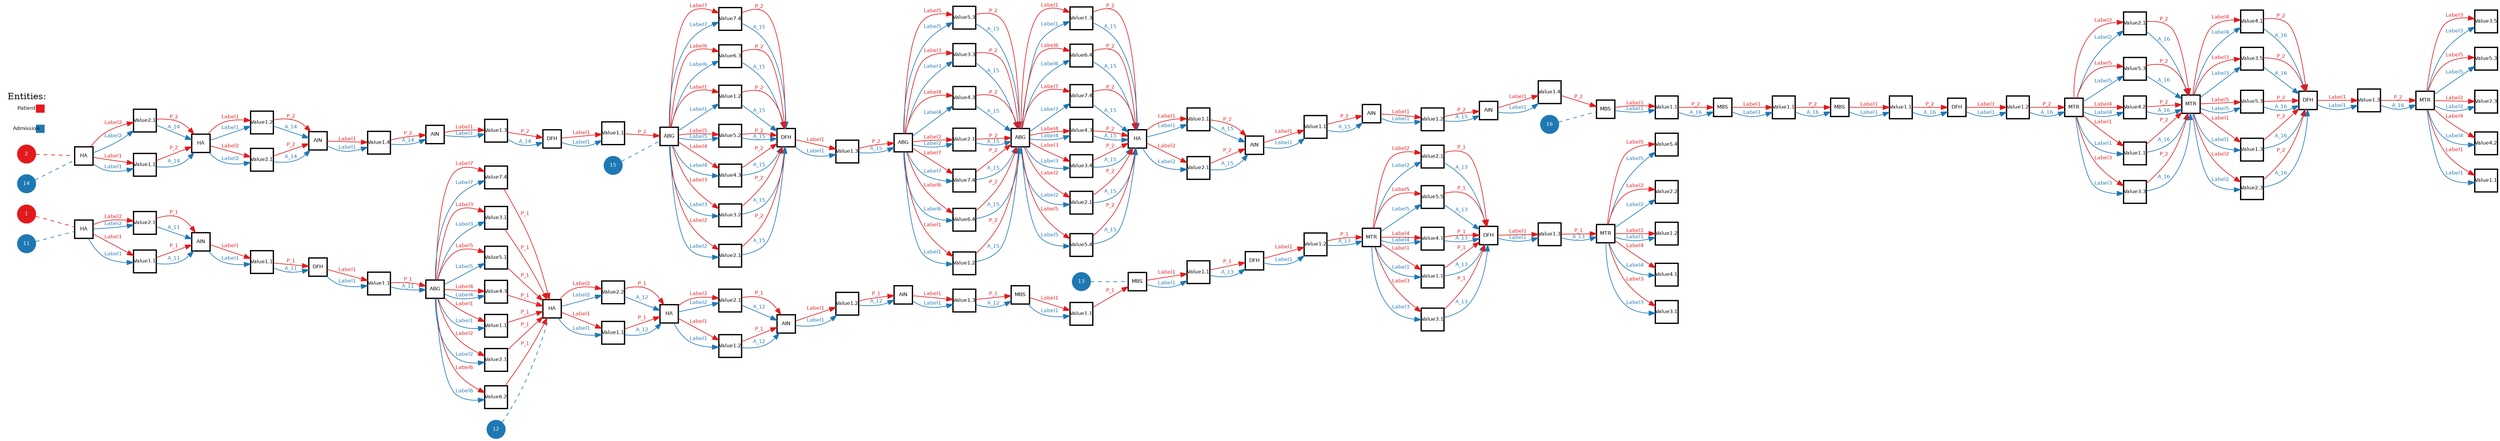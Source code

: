 // Query Result
digraph {
	graph [margin=0 rankdir=LR]
	node [fixedsize=false fontname=Helvetica fontsize=8 height=0.4 margin=0 shape=square width=0.4]
	"Value2.1=Label2_3102_e10" [label="Value2.1" color="#000000" fillcolor="#ffffff" penwidth=2 style=filled]
	3103 [label=AIN color="#000000" fillcolor="#ffffff" penwidth=2 style=filled]
	"Value2.1=Label2_3102_e10" -> 3103 [label=P_1 color="#e31a1c" fontcolor="#e31a1c" fontname=Helvetica fontsize=8 penwidth=1]
	"Value1.2=Label1_3102_e10" [label="Value1.2" color="#000000" fillcolor="#ffffff" penwidth=2 style=filled]
	3103 [label=AIN color="#000000" fillcolor="#ffffff" penwidth=2 style=filled]
	"Value1.2=Label1_3102_e10" -> 3103 [label=P_1 color="#e31a1c" fontcolor="#e31a1c" fontname=Helvetica fontsize=8 penwidth=1]
	"Value1.1=Label1_3099_e4" [label="Value1.1" color="#000000" fillcolor="#ffffff" penwidth=2 style=filled]
	3100 [label=ABG color="#000000" fillcolor="#ffffff" penwidth=2 style=filled]
	"Value1.1=Label1_3099_e4" -> 3100 [label=P_1 color="#e31a1c" fontcolor="#e31a1c" fontname=Helvetica fontsize=8 penwidth=1]
	"Value2.2=Label2_3101_e5" [label="Value2.2" color="#000000" fillcolor="#ffffff" penwidth=2 style=filled]
	3102 [label=HA color="#000000" fillcolor="#ffffff" penwidth=2 style=filled]
	"Value2.2=Label2_3101_e5" -> 3102 [label=P_1 color="#e31a1c" fontcolor="#e31a1c" fontname=Helvetica fontsize=8 penwidth=1]
	"Value1.1=Label1_3101_e5" [label="Value1.1" color="#000000" fillcolor="#ffffff" penwidth=2 style=filled]
	3102 [label=HA color="#000000" fillcolor="#ffffff" penwidth=2 style=filled]
	"Value1.1=Label1_3101_e5" -> 3102 [label=P_1 color="#e31a1c" fontcolor="#e31a1c" fontname=Helvetica fontsize=8 penwidth=1]
	"Value2.1=Label2_3108_e8" [label="Value2.1" color="#000000" fillcolor="#ffffff" penwidth=2 style=filled]
	3109 [label=DFH color="#000000" fillcolor="#ffffff" penwidth=2 style=filled]
	"Value2.1=Label2_3108_e8" -> 3109 [label=P_1 color="#e31a1c" fontcolor="#e31a1c" fontname=Helvetica fontsize=8 penwidth=1]
	"Value5.5=Label5_3108_e8" [label="Value5.5" color="#000000" fillcolor="#ffffff" penwidth=2 style=filled]
	3109 [label=DFH color="#000000" fillcolor="#ffffff" penwidth=2 style=filled]
	"Value5.5=Label5_3108_e8" -> 3109 [label=P_1 color="#e31a1c" fontcolor="#e31a1c" fontname=Helvetica fontsize=8 penwidth=1]
	"Value4.1=Label4_3108_e8" [label="Value4.1" color="#000000" fillcolor="#ffffff" penwidth=2 style=filled]
	3109 [label=DFH color="#000000" fillcolor="#ffffff" penwidth=2 style=filled]
	"Value4.1=Label4_3108_e8" -> 3109 [label=P_1 color="#e31a1c" fontcolor="#e31a1c" fontname=Helvetica fontsize=8 penwidth=1]
	"Value1.1=Label1_3108_e8" [label="Value1.1" color="#000000" fillcolor="#ffffff" penwidth=2 style=filled]
	3109 [label=DFH color="#000000" fillcolor="#ffffff" penwidth=2 style=filled]
	"Value1.1=Label1_3108_e8" -> 3109 [label=P_1 color="#e31a1c" fontcolor="#e31a1c" fontname=Helvetica fontsize=8 penwidth=1]
	"Value3.1=Label3_3108_e8" [label="Value3.1" color="#000000" fillcolor="#ffffff" penwidth=2 style=filled]
	3109 [label=DFH color="#000000" fillcolor="#ffffff" penwidth=2 style=filled]
	"Value3.1=Label3_3108_e8" -> 3109 [label=P_1 color="#e31a1c" fontcolor="#e31a1c" fontname=Helvetica fontsize=8 penwidth=1]
	"Value1.3=Label1_3104_e11" [label="Value1.3" color="#000000" fillcolor="#ffffff" penwidth=2 style=filled]
	3105 [label=MBS color="#000000" fillcolor="#ffffff" penwidth=2 style=filled]
	"Value1.3=Label1_3104_e11" -> 3105 [label=P_1 color="#e31a1c" fontcolor="#e31a1c" fontname=Helvetica fontsize=8 penwidth=1]
	"Value1.2=Label1_3107_e9" [label="Value1.2" color="#000000" fillcolor="#ffffff" penwidth=2 style=filled]
	3108 [label=MTR color="#000000" fillcolor="#ffffff" penwidth=2 style=filled]
	"Value1.2=Label1_3107_e9" -> 3108 [label=P_1 color="#e31a1c" fontcolor="#e31a1c" fontname=Helvetica fontsize=8 penwidth=1]
	"Value1.1=Label1_3106_e12" [label="Value1.1" color="#000000" fillcolor="#ffffff" penwidth=2 style=filled]
	3107 [label=DFH color="#000000" fillcolor="#ffffff" penwidth=2 style=filled]
	"Value1.1=Label1_3106_e12" -> 3107 [label=P_1 color="#e31a1c" fontcolor="#e31a1c" fontname=Helvetica fontsize=8 penwidth=1]
	"Value2.1=Label2_3097_e1" [label="Value2.1" color="#000000" fillcolor="#ffffff" penwidth=2 style=filled]
	3098 [label=AIN color="#000000" fillcolor="#ffffff" penwidth=2 style=filled]
	"Value2.1=Label2_3097_e1" -> 3098 [label=P_1 color="#e31a1c" fontcolor="#e31a1c" fontname=Helvetica fontsize=8 penwidth=1]
	"Value1.1=Label1_3097_e1" [label="Value1.1" color="#000000" fillcolor="#ffffff" penwidth=2 style=filled]
	3098 [label=AIN color="#000000" fillcolor="#ffffff" penwidth=2 style=filled]
	"Value1.1=Label1_3097_e1" -> 3098 [label=P_1 color="#e31a1c" fontcolor="#e31a1c" fontname=Helvetica fontsize=8 penwidth=1]
	"Value1.2=Label1_3103_e6" [label="Value1.2" color="#000000" fillcolor="#ffffff" penwidth=2 style=filled]
	3104 [label=AIN color="#000000" fillcolor="#ffffff" penwidth=2 style=filled]
	"Value1.2=Label1_3103_e6" -> 3104 [label=P_1 color="#e31a1c" fontcolor="#e31a1c" fontname=Helvetica fontsize=8 penwidth=1]
	"Value1.1=Label1_3105_e7" [label="Value1.1" color="#000000" fillcolor="#ffffff" penwidth=2 style=filled]
	3106 [label=MBS color="#000000" fillcolor="#ffffff" penwidth=2 style=filled]
	"Value1.1=Label1_3105_e7" -> 3106 [label=P_1 color="#e31a1c" fontcolor="#e31a1c" fontname=Helvetica fontsize=8 penwidth=1]
	"Value7.4=Label7_3100_e3" [label="Value7.4" color="#000000" fillcolor="#ffffff" penwidth=2 style=filled]
	3101 [label=HA color="#000000" fillcolor="#ffffff" penwidth=2 style=filled]
	"Value7.4=Label7_3100_e3" -> 3101 [label=P_1 color="#e31a1c" fontcolor="#e31a1c" fontname=Helvetica fontsize=8 penwidth=1]
	"Value3.1=Label3_3100_e3" [label="Value3.1" color="#000000" fillcolor="#ffffff" penwidth=2 style=filled]
	3101 [label=HA color="#000000" fillcolor="#ffffff" penwidth=2 style=filled]
	"Value3.1=Label3_3100_e3" -> 3101 [label=P_1 color="#e31a1c" fontcolor="#e31a1c" fontname=Helvetica fontsize=8 penwidth=1]
	"Value5.1=Label5_3100_e3" [label="Value5.1" color="#000000" fillcolor="#ffffff" penwidth=2 style=filled]
	3101 [label=HA color="#000000" fillcolor="#ffffff" penwidth=2 style=filled]
	"Value5.1=Label5_3100_e3" -> 3101 [label=P_1 color="#e31a1c" fontcolor="#e31a1c" fontname=Helvetica fontsize=8 penwidth=1]
	"Value4.3=Label4_3100_e3" [label="Value4.3" color="#000000" fillcolor="#ffffff" penwidth=2 style=filled]
	3101 [label=HA color="#000000" fillcolor="#ffffff" penwidth=2 style=filled]
	"Value4.3=Label4_3100_e3" -> 3101 [label=P_1 color="#e31a1c" fontcolor="#e31a1c" fontname=Helvetica fontsize=8 penwidth=1]
	"Value1.1=Label1_3100_e3" [label="Value1.1" color="#000000" fillcolor="#ffffff" penwidth=2 style=filled]
	3101 [label=HA color="#000000" fillcolor="#ffffff" penwidth=2 style=filled]
	"Value1.1=Label1_3100_e3" -> 3101 [label=P_1 color="#e31a1c" fontcolor="#e31a1c" fontname=Helvetica fontsize=8 penwidth=1]
	"Value2.1=Label2_3100_e3" [label="Value2.1" color="#000000" fillcolor="#ffffff" penwidth=2 style=filled]
	3101 [label=HA color="#000000" fillcolor="#ffffff" penwidth=2 style=filled]
	"Value2.1=Label2_3100_e3" -> 3101 [label=P_1 color="#e31a1c" fontcolor="#e31a1c" fontname=Helvetica fontsize=8 penwidth=1]
	"Value6.2=Label6_3100_e3" [label="Value6.2" color="#000000" fillcolor="#ffffff" penwidth=2 style=filled]
	3101 [label=HA color="#000000" fillcolor="#ffffff" penwidth=2 style=filled]
	"Value6.2=Label6_3100_e3" -> 3101 [label=P_1 color="#e31a1c" fontcolor="#e31a1c" fontname=Helvetica fontsize=8 penwidth=1]
	"Value1.1=Label1_3098_e2" [label="Value1.1" color="#000000" fillcolor="#ffffff" penwidth=2 style=filled]
	3099 [label=DFH color="#000000" fillcolor="#ffffff" penwidth=2 style=filled]
	"Value1.1=Label1_3098_e2" -> 3099 [label=P_1 color="#e31a1c" fontcolor="#e31a1c" fontname=Helvetica fontsize=8 penwidth=1]
	"Value1.3=Label1_3109_e14" [label="Value1.3" color="#000000" fillcolor="#ffffff" penwidth=2 style=filled]
	3110 [label=MTR color="#000000" fillcolor="#ffffff" penwidth=2 style=filled]
	"Value1.3=Label1_3109_e14" -> 3110 [label=P_1 color="#e31a1c" fontcolor="#e31a1c" fontname=Helvetica fontsize=8 penwidth=1]
	"Value1.2=Label1_3103_e6" [label="Value1.2" color="#000000" fillcolor="#ffffff" penwidth=2 style=filled]
	3103 [label=AIN color="#000000" fillcolor="#ffffff" penwidth=2 style=filled]
	3103 -> "Value1.2=Label1_3103_e6" [label=Label1 color="#e31a1c" fontcolor="#e31a1c" fontname=Helvetica fontsize=8 penwidth=1]
	"Value7.4=Label7_3100_e3" [label="Value7.4" color="#000000" fillcolor="#ffffff" penwidth=2 style=filled]
	3100 [label=ABG color="#000000" fillcolor="#ffffff" penwidth=2 style=filled]
	3100 -> "Value7.4=Label7_3100_e3" [label=Label7 color="#e31a1c" fontcolor="#e31a1c" fontname=Helvetica fontsize=8 penwidth=1]
	"Value4.3=Label4_3100_e3" [label="Value4.3" color="#000000" fillcolor="#ffffff" penwidth=2 style=filled]
	3100 [label=ABG color="#000000" fillcolor="#ffffff" penwidth=2 style=filled]
	3100 -> "Value4.3=Label4_3100_e3" [label=Label4 color="#e31a1c" fontcolor="#e31a1c" fontname=Helvetica fontsize=8 penwidth=1]
	"Value6.2=Label6_3100_e3" [label="Value6.2" color="#000000" fillcolor="#ffffff" penwidth=2 style=filled]
	3100 [label=ABG color="#000000" fillcolor="#ffffff" penwidth=2 style=filled]
	3100 -> "Value6.2=Label6_3100_e3" [label=Label6 color="#e31a1c" fontcolor="#e31a1c" fontname=Helvetica fontsize=8 penwidth=1]
	"Value5.1=Label5_3100_e3" [label="Value5.1" color="#000000" fillcolor="#ffffff" penwidth=2 style=filled]
	3100 [label=ABG color="#000000" fillcolor="#ffffff" penwidth=2 style=filled]
	3100 -> "Value5.1=Label5_3100_e3" [label=Label5 color="#e31a1c" fontcolor="#e31a1c" fontname=Helvetica fontsize=8 penwidth=1]
	"Value3.1=Label3_3100_e3" [label="Value3.1" color="#000000" fillcolor="#ffffff" penwidth=2 style=filled]
	3100 [label=ABG color="#000000" fillcolor="#ffffff" penwidth=2 style=filled]
	3100 -> "Value3.1=Label3_3100_e3" [label=Label3 color="#e31a1c" fontcolor="#e31a1c" fontname=Helvetica fontsize=8 penwidth=1]
	"Value2.1=Label2_3100_e3" [label="Value2.1" color="#000000" fillcolor="#ffffff" penwidth=2 style=filled]
	3100 [label=ABG color="#000000" fillcolor="#ffffff" penwidth=2 style=filled]
	3100 -> "Value2.1=Label2_3100_e3" [label=Label2 color="#e31a1c" fontcolor="#e31a1c" fontname=Helvetica fontsize=8 penwidth=1]
	"Value1.1=Label1_3100_e3" [label="Value1.1" color="#000000" fillcolor="#ffffff" penwidth=2 style=filled]
	3100 [label=ABG color="#000000" fillcolor="#ffffff" penwidth=2 style=filled]
	3100 -> "Value1.1=Label1_3100_e3" [label=Label1 color="#e31a1c" fontcolor="#e31a1c" fontname=Helvetica fontsize=8 penwidth=1]
	"Value1.2=Label1_3102_e10" [label="Value1.2" color="#000000" fillcolor="#ffffff" penwidth=2 style=filled]
	3102 [label=HA color="#000000" fillcolor="#ffffff" penwidth=2 style=filled]
	3102 -> "Value1.2=Label1_3102_e10" [label=Label1 color="#e31a1c" fontcolor="#e31a1c" fontname=Helvetica fontsize=8 penwidth=1]
	"Value2.1=Label2_3102_e10" [label="Value2.1" color="#000000" fillcolor="#ffffff" penwidth=2 style=filled]
	3102 [label=HA color="#000000" fillcolor="#ffffff" penwidth=2 style=filled]
	3102 -> "Value2.1=Label2_3102_e10" [label=Label2 color="#e31a1c" fontcolor="#e31a1c" fontname=Helvetica fontsize=8 penwidth=1]
	"Value1.3=Label1_3109_e14" [label="Value1.3" color="#000000" fillcolor="#ffffff" penwidth=2 style=filled]
	3109 [label=DFH color="#000000" fillcolor="#ffffff" penwidth=2 style=filled]
	3109 -> "Value1.3=Label1_3109_e14" [label=Label1 color="#e31a1c" fontcolor="#e31a1c" fontname=Helvetica fontsize=8 penwidth=1]
	"Value1.1=Label1_3105_e7" [label="Value1.1" color="#000000" fillcolor="#ffffff" penwidth=2 style=filled]
	3105 [label=MBS color="#000000" fillcolor="#ffffff" penwidth=2 style=filled]
	3105 -> "Value1.1=Label1_3105_e7" [label=Label1 color="#e31a1c" fontcolor="#e31a1c" fontname=Helvetica fontsize=8 penwidth=1]
	"Value5.5=Label5_3108_e8" [label="Value5.5" color="#000000" fillcolor="#ffffff" penwidth=2 style=filled]
	3108 [label=MTR color="#000000" fillcolor="#ffffff" penwidth=2 style=filled]
	3108 -> "Value5.5=Label5_3108_e8" [label=Label5 color="#e31a1c" fontcolor="#e31a1c" fontname=Helvetica fontsize=8 penwidth=1]
	"Value4.1=Label4_3108_e8" [label="Value4.1" color="#000000" fillcolor="#ffffff" penwidth=2 style=filled]
	3108 [label=MTR color="#000000" fillcolor="#ffffff" penwidth=2 style=filled]
	3108 -> "Value4.1=Label4_3108_e8" [label=Label4 color="#e31a1c" fontcolor="#e31a1c" fontname=Helvetica fontsize=8 penwidth=1]
	"Value3.1=Label3_3108_e8" [label="Value3.1" color="#000000" fillcolor="#ffffff" penwidth=2 style=filled]
	3108 [label=MTR color="#000000" fillcolor="#ffffff" penwidth=2 style=filled]
	3108 -> "Value3.1=Label3_3108_e8" [label=Label3 color="#e31a1c" fontcolor="#e31a1c" fontname=Helvetica fontsize=8 penwidth=1]
	"Value2.1=Label2_3108_e8" [label="Value2.1" color="#000000" fillcolor="#ffffff" penwidth=2 style=filled]
	3108 [label=MTR color="#000000" fillcolor="#ffffff" penwidth=2 style=filled]
	3108 -> "Value2.1=Label2_3108_e8" [label=Label2 color="#e31a1c" fontcolor="#e31a1c" fontname=Helvetica fontsize=8 penwidth=1]
	"Value1.1=Label1_3108_e8" [label="Value1.1" color="#000000" fillcolor="#ffffff" penwidth=2 style=filled]
	3108 [label=MTR color="#000000" fillcolor="#ffffff" penwidth=2 style=filled]
	3108 -> "Value1.1=Label1_3108_e8" [label=Label1 color="#e31a1c" fontcolor="#e31a1c" fontname=Helvetica fontsize=8 penwidth=1]
	"Value1.2=Label1_3107_e9" [label="Value1.2" color="#000000" fillcolor="#ffffff" penwidth=2 style=filled]
	3107 [label=DFH color="#000000" fillcolor="#ffffff" penwidth=2 style=filled]
	3107 -> "Value1.2=Label1_3107_e9" [label=Label1 color="#e31a1c" fontcolor="#e31a1c" fontname=Helvetica fontsize=8 penwidth=1]
	"Value2.1=Label2_3097_e1" [label="Value2.1" color="#000000" fillcolor="#ffffff" penwidth=2 style=filled]
	3097 [label=HA color="#000000" fillcolor="#ffffff" penwidth=2 style=filled]
	3097 -> "Value2.1=Label2_3097_e1" [label=Label2 color="#e31a1c" fontcolor="#e31a1c" fontname=Helvetica fontsize=8 penwidth=1]
	"Value1.1=Label1_3097_e1" [label="Value1.1" color="#000000" fillcolor="#ffffff" penwidth=2 style=filled]
	3097 [label=HA color="#000000" fillcolor="#ffffff" penwidth=2 style=filled]
	3097 -> "Value1.1=Label1_3097_e1" [label=Label1 color="#e31a1c" fontcolor="#e31a1c" fontname=Helvetica fontsize=8 penwidth=1]
	"Value1.1=Label1_3098_e2" [label="Value1.1" color="#000000" fillcolor="#ffffff" penwidth=2 style=filled]
	3098 [label=AIN color="#000000" fillcolor="#ffffff" penwidth=2 style=filled]
	3098 -> "Value1.1=Label1_3098_e2" [label=Label1 color="#e31a1c" fontcolor="#e31a1c" fontname=Helvetica fontsize=8 penwidth=1]
	"Value1.3=Label1_3104_e11" [label="Value1.3" color="#000000" fillcolor="#ffffff" penwidth=2 style=filled]
	3104 [label=AIN color="#000000" fillcolor="#ffffff" penwidth=2 style=filled]
	3104 -> "Value1.3=Label1_3104_e11" [label=Label1 color="#e31a1c" fontcolor="#e31a1c" fontname=Helvetica fontsize=8 penwidth=1]
	"Value1.1=Label1_3106_e12" [label="Value1.1" color="#000000" fillcolor="#ffffff" penwidth=2 style=filled]
	3106 [label=MBS color="#000000" fillcolor="#ffffff" penwidth=2 style=filled]
	3106 -> "Value1.1=Label1_3106_e12" [label=Label1 color="#e31a1c" fontcolor="#e31a1c" fontname=Helvetica fontsize=8 penwidth=1]
	"Value2.2=Label2_3101_e5" [label="Value2.2" color="#000000" fillcolor="#ffffff" penwidth=2 style=filled]
	3101 [label=HA color="#000000" fillcolor="#ffffff" penwidth=2 style=filled]
	3101 -> "Value2.2=Label2_3101_e5" [label=Label2 color="#e31a1c" fontcolor="#e31a1c" fontname=Helvetica fontsize=8 penwidth=1]
	"Value1.1=Label1_3101_e5" [label="Value1.1" color="#000000" fillcolor="#ffffff" penwidth=2 style=filled]
	3101 [label=HA color="#000000" fillcolor="#ffffff" penwidth=2 style=filled]
	3101 -> "Value1.1=Label1_3101_e5" [label=Label1 color="#e31a1c" fontcolor="#e31a1c" fontname=Helvetica fontsize=8 penwidth=1]
	"Value1.1=Label1_3099_e4" [label="Value1.1" color="#000000" fillcolor="#ffffff" penwidth=2 style=filled]
	3099 [label=DFH color="#000000" fillcolor="#ffffff" penwidth=2 style=filled]
	3099 -> "Value1.1=Label1_3099_e4" [label=Label1 color="#e31a1c" fontcolor="#e31a1c" fontname=Helvetica fontsize=8 penwidth=1]
	"Value5.4=Label5_3110_e13" [label="Value5.4" color="#000000" fillcolor="#ffffff" penwidth=2 style=filled]
	3110 [label=MTR color="#000000" fillcolor="#ffffff" penwidth=2 style=filled]
	3110 -> "Value5.4=Label5_3110_e13" [label=Label5 color="#e31a1c" fontcolor="#e31a1c" fontname=Helvetica fontsize=8 penwidth=1]
	"Value2.2=Label2_3110_e13" [label="Value2.2" color="#000000" fillcolor="#ffffff" penwidth=2 style=filled]
	3110 [label=MTR color="#000000" fillcolor="#ffffff" penwidth=2 style=filled]
	3110 -> "Value2.2=Label2_3110_e13" [label=Label2 color="#e31a1c" fontcolor="#e31a1c" fontname=Helvetica fontsize=8 penwidth=1]
	"Value1.2=Label1_3110_e13" [label="Value1.2" color="#000000" fillcolor="#ffffff" penwidth=2 style=filled]
	3110 [label=MTR color="#000000" fillcolor="#ffffff" penwidth=2 style=filled]
	3110 -> "Value1.2=Label1_3110_e13" [label=Label1 color="#e31a1c" fontcolor="#e31a1c" fontname=Helvetica fontsize=8 penwidth=1]
	"Value4.1=Label4_3110_e13" [label="Value4.1" color="#000000" fillcolor="#ffffff" penwidth=2 style=filled]
	3110 [label=MTR color="#000000" fillcolor="#ffffff" penwidth=2 style=filled]
	3110 -> "Value4.1=Label4_3110_e13" [label=Label4 color="#e31a1c" fontcolor="#e31a1c" fontname=Helvetica fontsize=8 penwidth=1]
	"Value3.1=Label3_3110_e13" [label="Value3.1" color="#000000" fillcolor="#ffffff" penwidth=2 style=filled]
	3110 [label=MTR color="#000000" fillcolor="#ffffff" penwidth=2 style=filled]
	3110 -> "Value3.1=Label3_3110_e13" [label=Label3 color="#e31a1c" fontcolor="#e31a1c" fontname=Helvetica fontsize=8 penwidth=1]
	node [fixedsize=false fontname=Helvetica fontsize=8 height=0.4 margin=0 shape=square width=0.4]
	"Value4.1=Label4_3129_e25" [label="Value4.1" color="#000000" fillcolor="#ffffff" penwidth=2 style=filled]
	3130 [label=DFH color="#000000" fillcolor="#ffffff" penwidth=2 style=filled]
	"Value4.1=Label4_3129_e25" -> 3130 [label=P_2 color="#e31a1c" fontcolor="#e31a1c" fontname=Helvetica fontsize=8 penwidth=1]
	"Value3.5=Label3_3129_e25" [label="Value3.5" color="#000000" fillcolor="#ffffff" penwidth=2 style=filled]
	3130 [label=DFH color="#000000" fillcolor="#ffffff" penwidth=2 style=filled]
	"Value3.5=Label3_3129_e25" -> 3130 [label=P_2 color="#e31a1c" fontcolor="#e31a1c" fontname=Helvetica fontsize=8 penwidth=1]
	"Value5.3=Label5_3129_e25" [label="Value5.3" color="#000000" fillcolor="#ffffff" penwidth=2 style=filled]
	3130 [label=DFH color="#000000" fillcolor="#ffffff" penwidth=2 style=filled]
	"Value5.3=Label5_3129_e25" -> 3130 [label=P_2 color="#e31a1c" fontcolor="#e31a1c" fontname=Helvetica fontsize=8 penwidth=1]
	"Value1.3=Label1_3129_e25" [label="Value1.3" color="#000000" fillcolor="#ffffff" penwidth=2 style=filled]
	3130 [label=DFH color="#000000" fillcolor="#ffffff" penwidth=2 style=filled]
	"Value1.3=Label1_3129_e25" -> 3130 [label=P_2 color="#e31a1c" fontcolor="#e31a1c" fontname=Helvetica fontsize=8 penwidth=1]
	"Value2.3=Label2_3129_e25" [label="Value2.3" color="#000000" fillcolor="#ffffff" penwidth=2 style=filled]
	3130 [label=DFH color="#000000" fillcolor="#ffffff" penwidth=2 style=filled]
	"Value2.3=Label2_3129_e25" -> 3130 [label=P_2 color="#e31a1c" fontcolor="#e31a1c" fontname=Helvetica fontsize=8 penwidth=1]
	"Value2.1=Label2_3128_e22" [label="Value2.1" color="#000000" fillcolor="#ffffff" penwidth=2 style=filled]
	3129 [label=MTR color="#000000" fillcolor="#ffffff" penwidth=2 style=filled]
	"Value2.1=Label2_3128_e22" -> 3129 [label=P_2 color="#e31a1c" fontcolor="#e31a1c" fontname=Helvetica fontsize=8 penwidth=1]
	"Value5.3=Label5_3128_e22" [label="Value5.3" color="#000000" fillcolor="#ffffff" penwidth=2 style=filled]
	3129 [label=MTR color="#000000" fillcolor="#ffffff" penwidth=2 style=filled]
	"Value5.3=Label5_3128_e22" -> 3129 [label=P_2 color="#e31a1c" fontcolor="#e31a1c" fontname=Helvetica fontsize=8 penwidth=1]
	"Value4.2=Label4_3128_e22" [label="Value4.2" color="#000000" fillcolor="#ffffff" penwidth=2 style=filled]
	3129 [label=MTR color="#000000" fillcolor="#ffffff" penwidth=2 style=filled]
	"Value4.2=Label4_3128_e22" -> 3129 [label=P_2 color="#e31a1c" fontcolor="#e31a1c" fontname=Helvetica fontsize=8 penwidth=1]
	"Value1.1=Label1_3128_e22" [label="Value1.1" color="#000000" fillcolor="#ffffff" penwidth=2 style=filled]
	3129 [label=MTR color="#000000" fillcolor="#ffffff" penwidth=2 style=filled]
	"Value1.1=Label1_3128_e22" -> 3129 [label=P_2 color="#e31a1c" fontcolor="#e31a1c" fontname=Helvetica fontsize=8 penwidth=1]
	"Value3.3=Label3_3128_e22" [label="Value3.3" color="#000000" fillcolor="#ffffff" penwidth=2 style=filled]
	3129 [label=MTR color="#000000" fillcolor="#ffffff" penwidth=2 style=filled]
	"Value3.3=Label3_3128_e22" -> 3129 [label=P_2 color="#e31a1c" fontcolor="#e31a1c" fontname=Helvetica fontsize=8 penwidth=1]
	"Value1.1=Label1_3120_e19" [label="Value1.1" color="#000000" fillcolor="#ffffff" penwidth=2 style=filled]
	3121 [label=AIN color="#000000" fillcolor="#ffffff" penwidth=2 style=filled]
	"Value1.1=Label1_3120_e19" -> 3121 [label=P_2 color="#e31a1c" fontcolor="#e31a1c" fontname=Helvetica fontsize=8 penwidth=1]
	"Value2.1=Label2_3120_e19" [label="Value2.1" color="#000000" fillcolor="#ffffff" penwidth=2 style=filled]
	3121 [label=AIN color="#000000" fillcolor="#ffffff" penwidth=2 style=filled]
	"Value2.1=Label2_3120_e19" -> 3121 [label=P_2 color="#e31a1c" fontcolor="#e31a1c" fontname=Helvetica fontsize=8 penwidth=1]
	"Value1.4=Label1_3123_e32" [label="Value1.4" color="#000000" fillcolor="#ffffff" penwidth=2 style=filled]
	3124 [label=MBS color="#000000" fillcolor="#ffffff" penwidth=2 style=filled]
	"Value1.4=Label1_3123_e32" -> 3124 [label=P_2 color="#e31a1c" fontcolor="#e31a1c" fontname=Helvetica fontsize=8 penwidth=1]
	"Value1.1=Label1_3124_e21" [label="Value1.1" color="#000000" fillcolor="#ffffff" penwidth=2 style=filled]
	3125 [label=MBS color="#000000" fillcolor="#ffffff" penwidth=2 style=filled]
	"Value1.1=Label1_3124_e21" -> 3125 [label=P_2 color="#e31a1c" fontcolor="#e31a1c" fontname=Helvetica fontsize=8 penwidth=1]
	"Value1.3=Label1_3130_e35" [label="Value1.3" color="#000000" fillcolor="#ffffff" penwidth=2 style=filled]
	3131 [label=MTR color="#000000" fillcolor="#ffffff" penwidth=2 style=filled]
	"Value1.3=Label1_3130_e35" -> 3131 [label=P_2 color="#e31a1c" fontcolor="#e31a1c" fontname=Helvetica fontsize=8 penwidth=1]
	"Value1.3=Label1_3117_e31" [label="Value1.3" color="#000000" fillcolor="#ffffff" penwidth=2 style=filled]
	3118 [label=ABG color="#000000" fillcolor="#ffffff" penwidth=2 style=filled]
	"Value1.3=Label1_3117_e31" -> 3118 [label=P_2 color="#e31a1c" fontcolor="#e31a1c" fontname=Helvetica fontsize=8 penwidth=1]
	"Value1.1=Label1_3125_e24" [label="Value1.1" color="#000000" fillcolor="#ffffff" penwidth=2 style=filled]
	3126 [label=MBS color="#000000" fillcolor="#ffffff" penwidth=2 style=filled]
	"Value1.1=Label1_3125_e24" -> 3126 [label=P_2 color="#e31a1c" fontcolor="#e31a1c" fontname=Helvetica fontsize=8 penwidth=1]
	"Value1.1=Label1_3121_e20" [label="Value1.1" color="#000000" fillcolor="#ffffff" penwidth=2 style=filled]
	3122 [label=AIN color="#000000" fillcolor="#ffffff" penwidth=2 style=filled]
	"Value1.1=Label1_3121_e20" -> 3122 [label=P_2 color="#e31a1c" fontcolor="#e31a1c" fontname=Helvetica fontsize=8 penwidth=1]
	"Value7.4=Label7_3116_e17" [label="Value7.4" color="#000000" fillcolor="#ffffff" penwidth=2 style=filled]
	3117 [label=DFH color="#000000" fillcolor="#ffffff" penwidth=2 style=filled]
	"Value7.4=Label7_3116_e17" -> 3117 [label=P_2 color="#e31a1c" fontcolor="#e31a1c" fontname=Helvetica fontsize=8 penwidth=1]
	"Value6.3=Label6_3116_e17" [label="Value6.3" color="#000000" fillcolor="#ffffff" penwidth=2 style=filled]
	3117 [label=DFH color="#000000" fillcolor="#ffffff" penwidth=2 style=filled]
	"Value6.3=Label6_3116_e17" -> 3117 [label=P_2 color="#e31a1c" fontcolor="#e31a1c" fontname=Helvetica fontsize=8 penwidth=1]
	"Value1.2=Label1_3116_e17" [label="Value1.2" color="#000000" fillcolor="#ffffff" penwidth=2 style=filled]
	3117 [label=DFH color="#000000" fillcolor="#ffffff" penwidth=2 style=filled]
	"Value1.2=Label1_3116_e17" -> 3117 [label=P_2 color="#e31a1c" fontcolor="#e31a1c" fontname=Helvetica fontsize=8 penwidth=1]
	"Value5.2=Label5_3116_e17" [label="Value5.2" color="#000000" fillcolor="#ffffff" penwidth=2 style=filled]
	3117 [label=DFH color="#000000" fillcolor="#ffffff" penwidth=2 style=filled]
	"Value5.2=Label5_3116_e17" -> 3117 [label=P_2 color="#e31a1c" fontcolor="#e31a1c" fontname=Helvetica fontsize=8 penwidth=1]
	"Value4.3=Label4_3116_e17" [label="Value4.3" color="#000000" fillcolor="#ffffff" penwidth=2 style=filled]
	3117 [label=DFH color="#000000" fillcolor="#ffffff" penwidth=2 style=filled]
	"Value4.3=Label4_3116_e17" -> 3117 [label=P_2 color="#e31a1c" fontcolor="#e31a1c" fontname=Helvetica fontsize=8 penwidth=1]
	"Value3.2=Label3_3116_e17" [label="Value3.2" color="#000000" fillcolor="#ffffff" penwidth=2 style=filled]
	3117 [label=DFH color="#000000" fillcolor="#ffffff" penwidth=2 style=filled]
	"Value3.2=Label3_3116_e17" -> 3117 [label=P_2 color="#e31a1c" fontcolor="#e31a1c" fontname=Helvetica fontsize=8 penwidth=1]
	"Value2.1=Label2_3116_e17" [label="Value2.1" color="#000000" fillcolor="#ffffff" penwidth=2 style=filled]
	3117 [label=DFH color="#000000" fillcolor="#ffffff" penwidth=2 style=filled]
	"Value2.1=Label2_3116_e17" -> 3117 [label=P_2 color="#e31a1c" fontcolor="#e31a1c" fontname=Helvetica fontsize=8 penwidth=1]
	"Value1.2=Label1_3112_e27" [label="Value1.2" color="#000000" fillcolor="#ffffff" penwidth=2 style=filled]
	3113 [label=AIN color="#000000" fillcolor="#ffffff" penwidth=2 style=filled]
	"Value1.2=Label1_3112_e27" -> 3113 [label=P_2 color="#e31a1c" fontcolor="#e31a1c" fontname=Helvetica fontsize=8 penwidth=1]
	"Value2.1=Label2_3112_e27" [label="Value2.1" color="#000000" fillcolor="#ffffff" penwidth=2 style=filled]
	3113 [label=AIN color="#000000" fillcolor="#ffffff" penwidth=2 style=filled]
	"Value2.1=Label2_3112_e27" -> 3113 [label=P_2 color="#e31a1c" fontcolor="#e31a1c" fontname=Helvetica fontsize=8 penwidth=1]
	"Value1.2=Label1_3122_e23" [label="Value1.2" color="#000000" fillcolor="#ffffff" penwidth=2 style=filled]
	3123 [label=AIN color="#000000" fillcolor="#ffffff" penwidth=2 style=filled]
	"Value1.2=Label1_3122_e23" -> 3123 [label=P_2 color="#e31a1c" fontcolor="#e31a1c" fontname=Helvetica fontsize=8 penwidth=1]
	"Value1.1=Label1_3126_e33" [label="Value1.1" color="#000000" fillcolor="#ffffff" penwidth=2 style=filled]
	3127 [label=DFH color="#000000" fillcolor="#ffffff" penwidth=2 style=filled]
	"Value1.1=Label1_3126_e33" -> 3127 [label=P_2 color="#e31a1c" fontcolor="#e31a1c" fontname=Helvetica fontsize=8 penwidth=1]
	"Value1.1=Label1_3115_e18" [label="Value1.1" color="#000000" fillcolor="#ffffff" penwidth=2 style=filled]
	3116 [label=ABG color="#000000" fillcolor="#ffffff" penwidth=2 style=filled]
	"Value1.1=Label1_3115_e18" -> 3116 [label=P_2 color="#e31a1c" fontcolor="#e31a1c" fontname=Helvetica fontsize=8 penwidth=1]
	"Value1.3=Label1_3114_e28" [label="Value1.3" color="#000000" fillcolor="#ffffff" penwidth=2 style=filled]
	3115 [label=DFH color="#000000" fillcolor="#ffffff" penwidth=2 style=filled]
	"Value1.3=Label1_3114_e28" -> 3115 [label=P_2 color="#e31a1c" fontcolor="#e31a1c" fontname=Helvetica fontsize=8 penwidth=1]
	"Value5.3=Label5_3118_e29" [label="Value5.3" color="#000000" fillcolor="#ffffff" penwidth=2 style=filled]
	3119 [label=ABG color="#000000" fillcolor="#ffffff" penwidth=2 style=filled]
	"Value5.3=Label5_3118_e29" -> 3119 [label=P_2 color="#e31a1c" fontcolor="#e31a1c" fontname=Helvetica fontsize=8 penwidth=1]
	"Value3.3=Label3_3118_e29" [label="Value3.3" color="#000000" fillcolor="#ffffff" penwidth=2 style=filled]
	3119 [label=ABG color="#000000" fillcolor="#ffffff" penwidth=2 style=filled]
	"Value3.3=Label3_3118_e29" -> 3119 [label=P_2 color="#e31a1c" fontcolor="#e31a1c" fontname=Helvetica fontsize=8 penwidth=1]
	"Value4.3=Label4_3118_e29" [label="Value4.3" color="#000000" fillcolor="#ffffff" penwidth=2 style=filled]
	3119 [label=ABG color="#000000" fillcolor="#ffffff" penwidth=2 style=filled]
	"Value4.3=Label4_3118_e29" -> 3119 [label=P_2 color="#e31a1c" fontcolor="#e31a1c" fontname=Helvetica fontsize=8 penwidth=1]
	"Value2.1=Label2_3118_e29" [label="Value2.1" color="#000000" fillcolor="#ffffff" penwidth=2 style=filled]
	3119 [label=ABG color="#000000" fillcolor="#ffffff" penwidth=2 style=filled]
	"Value2.1=Label2_3118_e29" -> 3119 [label=P_2 color="#e31a1c" fontcolor="#e31a1c" fontname=Helvetica fontsize=8 penwidth=1]
	"Value7.4=Label7_3118_e29" [label="Value7.4" color="#000000" fillcolor="#ffffff" penwidth=2 style=filled]
	3119 [label=ABG color="#000000" fillcolor="#ffffff" penwidth=2 style=filled]
	"Value7.4=Label7_3118_e29" -> 3119 [label=P_2 color="#e31a1c" fontcolor="#e31a1c" fontname=Helvetica fontsize=8 penwidth=1]
	"Value6.4=Label6_3118_e29" [label="Value6.4" color="#000000" fillcolor="#ffffff" penwidth=2 style=filled]
	3119 [label=ABG color="#000000" fillcolor="#ffffff" penwidth=2 style=filled]
	"Value6.4=Label6_3118_e29" -> 3119 [label=P_2 color="#e31a1c" fontcolor="#e31a1c" fontname=Helvetica fontsize=8 penwidth=1]
	"Value1.2=Label1_3118_e29" [label="Value1.2" color="#000000" fillcolor="#ffffff" penwidth=2 style=filled]
	3119 [label=ABG color="#000000" fillcolor="#ffffff" penwidth=2 style=filled]
	"Value1.2=Label1_3118_e29" -> 3119 [label=P_2 color="#e31a1c" fontcolor="#e31a1c" fontname=Helvetica fontsize=8 penwidth=1]
	"Value1.2=Label1_3127_e26" [label="Value1.2" color="#000000" fillcolor="#ffffff" penwidth=2 style=filled]
	3128 [label=MTR color="#000000" fillcolor="#ffffff" penwidth=2 style=filled]
	"Value1.2=Label1_3127_e26" -> 3128 [label=P_2 color="#e31a1c" fontcolor="#e31a1c" fontname=Helvetica fontsize=8 penwidth=1]
	"Value1.4=Label1_3113_e16" [label="Value1.4" color="#000000" fillcolor="#ffffff" penwidth=2 style=filled]
	3114 [label=AIN color="#000000" fillcolor="#ffffff" penwidth=2 style=filled]
	"Value1.4=Label1_3113_e16" -> 3114 [label=P_2 color="#e31a1c" fontcolor="#e31a1c" fontname=Helvetica fontsize=8 penwidth=1]
	"Value1.3=Label1_3119_e30" [label="Value1.3" color="#000000" fillcolor="#ffffff" penwidth=2 style=filled]
	3120 [label=HA color="#000000" fillcolor="#ffffff" penwidth=2 style=filled]
	"Value1.3=Label1_3119_e30" -> 3120 [label=P_2 color="#e31a1c" fontcolor="#e31a1c" fontname=Helvetica fontsize=8 penwidth=1]
	"Value6.4=Label6_3119_e30" [label="Value6.4" color="#000000" fillcolor="#ffffff" penwidth=2 style=filled]
	3120 [label=HA color="#000000" fillcolor="#ffffff" penwidth=2 style=filled]
	"Value6.4=Label6_3119_e30" -> 3120 [label=P_2 color="#e31a1c" fontcolor="#e31a1c" fontname=Helvetica fontsize=8 penwidth=1]
	"Value7.4=Label7_3119_e30" [label="Value7.4" color="#000000" fillcolor="#ffffff" penwidth=2 style=filled]
	3120 [label=HA color="#000000" fillcolor="#ffffff" penwidth=2 style=filled]
	"Value7.4=Label7_3119_e30" -> 3120 [label=P_2 color="#e31a1c" fontcolor="#e31a1c" fontname=Helvetica fontsize=8 penwidth=1]
	"Value4.3=Label4_3119_e30" [label="Value4.3" color="#000000" fillcolor="#ffffff" penwidth=2 style=filled]
	3120 [label=HA color="#000000" fillcolor="#ffffff" penwidth=2 style=filled]
	"Value4.3=Label4_3119_e30" -> 3120 [label=P_2 color="#e31a1c" fontcolor="#e31a1c" fontname=Helvetica fontsize=8 penwidth=1]
	"Value3.4=Label3_3119_e30" [label="Value3.4" color="#000000" fillcolor="#ffffff" penwidth=2 style=filled]
	3120 [label=HA color="#000000" fillcolor="#ffffff" penwidth=2 style=filled]
	"Value3.4=Label3_3119_e30" -> 3120 [label=P_2 color="#e31a1c" fontcolor="#e31a1c" fontname=Helvetica fontsize=8 penwidth=1]
	"Value2.1=Label2_3119_e30" [label="Value2.1" color="#000000" fillcolor="#ffffff" penwidth=2 style=filled]
	3120 [label=HA color="#000000" fillcolor="#ffffff" penwidth=2 style=filled]
	"Value2.1=Label2_3119_e30" -> 3120 [label=P_2 color="#e31a1c" fontcolor="#e31a1c" fontname=Helvetica fontsize=8 penwidth=1]
	"Value5.4=Label5_3119_e30" [label="Value5.4" color="#000000" fillcolor="#ffffff" penwidth=2 style=filled]
	3120 [label=HA color="#000000" fillcolor="#ffffff" penwidth=2 style=filled]
	"Value5.4=Label5_3119_e30" -> 3120 [label=P_2 color="#e31a1c" fontcolor="#e31a1c" fontname=Helvetica fontsize=8 penwidth=1]
	"Value2.1=Label2_3111_e15" [label="Value2.1" color="#000000" fillcolor="#ffffff" penwidth=2 style=filled]
	3112 [label=HA color="#000000" fillcolor="#ffffff" penwidth=2 style=filled]
	"Value2.1=Label2_3111_e15" -> 3112 [label=P_2 color="#e31a1c" fontcolor="#e31a1c" fontname=Helvetica fontsize=8 penwidth=1]
	"Value1.1=Label1_3111_e15" [label="Value1.1" color="#000000" fillcolor="#ffffff" penwidth=2 style=filled]
	3112 [label=HA color="#000000" fillcolor="#ffffff" penwidth=2 style=filled]
	"Value1.1=Label1_3111_e15" -> 3112 [label=P_2 color="#e31a1c" fontcolor="#e31a1c" fontname=Helvetica fontsize=8 penwidth=1]
	"Value1.3=Label1_3130_e35" [label="Value1.3" color="#000000" fillcolor="#ffffff" penwidth=2 style=filled]
	3130 [label=DFH color="#000000" fillcolor="#ffffff" penwidth=2 style=filled]
	3130 -> "Value1.3=Label1_3130_e35" [label=Label1 color="#e31a1c" fontcolor="#e31a1c" fontname=Helvetica fontsize=8 penwidth=1]
	"Value3.5=Label3_3129_e25" [label="Value3.5" color="#000000" fillcolor="#ffffff" penwidth=2 style=filled]
	3129 [label=MTR color="#000000" fillcolor="#ffffff" penwidth=2 style=filled]
	3129 -> "Value3.5=Label3_3129_e25" [label=Label3 color="#e31a1c" fontcolor="#e31a1c" fontname=Helvetica fontsize=8 penwidth=1]
	"Value5.3=Label5_3129_e25" [label="Value5.3" color="#000000" fillcolor="#ffffff" penwidth=2 style=filled]
	3129 [label=MTR color="#000000" fillcolor="#ffffff" penwidth=2 style=filled]
	3129 -> "Value5.3=Label5_3129_e25" [label=Label5 color="#e31a1c" fontcolor="#e31a1c" fontname=Helvetica fontsize=8 penwidth=1]
	"Value2.3=Label2_3129_e25" [label="Value2.3" color="#000000" fillcolor="#ffffff" penwidth=2 style=filled]
	3129 [label=MTR color="#000000" fillcolor="#ffffff" penwidth=2 style=filled]
	3129 -> "Value2.3=Label2_3129_e25" [label=Label2 color="#e31a1c" fontcolor="#e31a1c" fontname=Helvetica fontsize=8 penwidth=1]
	"Value1.3=Label1_3129_e25" [label="Value1.3" color="#000000" fillcolor="#ffffff" penwidth=2 style=filled]
	3129 [label=MTR color="#000000" fillcolor="#ffffff" penwidth=2 style=filled]
	3129 -> "Value1.3=Label1_3129_e25" [label=Label1 color="#e31a1c" fontcolor="#e31a1c" fontname=Helvetica fontsize=8 penwidth=1]
	"Value4.1=Label4_3129_e25" [label="Value4.1" color="#000000" fillcolor="#ffffff" penwidth=2 style=filled]
	3129 [label=MTR color="#000000" fillcolor="#ffffff" penwidth=2 style=filled]
	3129 -> "Value4.1=Label4_3129_e25" [label=Label4 color="#e31a1c" fontcolor="#e31a1c" fontname=Helvetica fontsize=8 penwidth=1]
	"Value1.1=Label1_3121_e20" [label="Value1.1" color="#000000" fillcolor="#ffffff" penwidth=2 style=filled]
	3121 [label=AIN color="#000000" fillcolor="#ffffff" penwidth=2 style=filled]
	3121 -> "Value1.1=Label1_3121_e20" [label=Label1 color="#e31a1c" fontcolor="#e31a1c" fontname=Helvetica fontsize=8 penwidth=1]
	"Value1.1=Label1_3124_e21" [label="Value1.1" color="#000000" fillcolor="#ffffff" penwidth=2 style=filled]
	3124 [label=MBS color="#000000" fillcolor="#ffffff" penwidth=2 style=filled]
	3124 -> "Value1.1=Label1_3124_e21" [label=Label1 color="#e31a1c" fontcolor="#e31a1c" fontname=Helvetica fontsize=8 penwidth=1]
	"Value1.1=Label1_3125_e24" [label="Value1.1" color="#000000" fillcolor="#ffffff" penwidth=2 style=filled]
	3125 [label=MBS color="#000000" fillcolor="#ffffff" penwidth=2 style=filled]
	3125 -> "Value1.1=Label1_3125_e24" [label=Label1 color="#e31a1c" fontcolor="#e31a1c" fontname=Helvetica fontsize=8 penwidth=1]
	"Value2.1=Label2_3111_e15" [label="Value2.1" color="#000000" fillcolor="#ffffff" penwidth=2 style=filled]
	3111 [label=HA color="#000000" fillcolor="#ffffff" penwidth=2 style=filled]
	3111 -> "Value2.1=Label2_3111_e15" [label=Label2 color="#e31a1c" fontcolor="#e31a1c" fontname=Helvetica fontsize=8 penwidth=1]
	"Value1.1=Label1_3111_e15" [label="Value1.1" color="#000000" fillcolor="#ffffff" penwidth=2 style=filled]
	3111 [label=HA color="#000000" fillcolor="#ffffff" penwidth=2 style=filled]
	3111 -> "Value1.1=Label1_3111_e15" [label=Label1 color="#e31a1c" fontcolor="#e31a1c" fontname=Helvetica fontsize=8 penwidth=1]
	"Value3.5=Label3_3131_e34" [label="Value3.5" color="#000000" fillcolor="#ffffff" penwidth=2 style=filled]
	3131 [label=MTR color="#000000" fillcolor="#ffffff" penwidth=2 style=filled]
	3131 -> "Value3.5=Label3_3131_e34" [label=Label3 color="#e31a1c" fontcolor="#e31a1c" fontname=Helvetica fontsize=8 penwidth=1]
	"Value5.3=Label5_3131_e34" [label="Value5.3" color="#000000" fillcolor="#ffffff" penwidth=2 style=filled]
	3131 [label=MTR color="#000000" fillcolor="#ffffff" penwidth=2 style=filled]
	3131 -> "Value5.3=Label5_3131_e34" [label=Label5 color="#e31a1c" fontcolor="#e31a1c" fontname=Helvetica fontsize=8 penwidth=1]
	"Value2.3=Label2_3131_e34" [label="Value2.3" color="#000000" fillcolor="#ffffff" penwidth=2 style=filled]
	3131 [label=MTR color="#000000" fillcolor="#ffffff" penwidth=2 style=filled]
	3131 -> "Value2.3=Label2_3131_e34" [label=Label2 color="#e31a1c" fontcolor="#e31a1c" fontname=Helvetica fontsize=8 penwidth=1]
	"Value4.2=Label4_3131_e34" [label="Value4.2" color="#000000" fillcolor="#ffffff" penwidth=2 style=filled]
	3131 [label=MTR color="#000000" fillcolor="#ffffff" penwidth=2 style=filled]
	3131 -> "Value4.2=Label4_3131_e34" [label=Label4 color="#e31a1c" fontcolor="#e31a1c" fontname=Helvetica fontsize=8 penwidth=1]
	"Value1.1=Label1_3131_e34" [label="Value1.1" color="#000000" fillcolor="#ffffff" penwidth=2 style=filled]
	3131 [label=MTR color="#000000" fillcolor="#ffffff" penwidth=2 style=filled]
	3131 -> "Value1.1=Label1_3131_e34" [label=Label1 color="#e31a1c" fontcolor="#e31a1c" fontname=Helvetica fontsize=8 penwidth=1]
	"Value7.4=Label7_3118_e29" [label="Value7.4" color="#000000" fillcolor="#ffffff" penwidth=2 style=filled]
	3118 [label=ABG color="#000000" fillcolor="#ffffff" penwidth=2 style=filled]
	3118 -> "Value7.4=Label7_3118_e29" [label=Label7 color="#e31a1c" fontcolor="#e31a1c" fontname=Helvetica fontsize=8 penwidth=1]
	"Value6.4=Label6_3118_e29" [label="Value6.4" color="#000000" fillcolor="#ffffff" penwidth=2 style=filled]
	3118 [label=ABG color="#000000" fillcolor="#ffffff" penwidth=2 style=filled]
	3118 -> "Value6.4=Label6_3118_e29" [label=Label6 color="#e31a1c" fontcolor="#e31a1c" fontname=Helvetica fontsize=8 penwidth=1]
	"Value5.3=Label5_3118_e29" [label="Value5.3" color="#000000" fillcolor="#ffffff" penwidth=2 style=filled]
	3118 [label=ABG color="#000000" fillcolor="#ffffff" penwidth=2 style=filled]
	3118 -> "Value5.3=Label5_3118_e29" [label=Label5 color="#e31a1c" fontcolor="#e31a1c" fontname=Helvetica fontsize=8 penwidth=1]
	"Value4.3=Label4_3118_e29" [label="Value4.3" color="#000000" fillcolor="#ffffff" penwidth=2 style=filled]
	3118 [label=ABG color="#000000" fillcolor="#ffffff" penwidth=2 style=filled]
	3118 -> "Value4.3=Label4_3118_e29" [label=Label4 color="#e31a1c" fontcolor="#e31a1c" fontname=Helvetica fontsize=8 penwidth=1]
	"Value3.3=Label3_3118_e29" [label="Value3.3" color="#000000" fillcolor="#ffffff" penwidth=2 style=filled]
	3118 [label=ABG color="#000000" fillcolor="#ffffff" penwidth=2 style=filled]
	3118 -> "Value3.3=Label3_3118_e29" [label=Label3 color="#e31a1c" fontcolor="#e31a1c" fontname=Helvetica fontsize=8 penwidth=1]
	"Value1.2=Label1_3118_e29" [label="Value1.2" color="#000000" fillcolor="#ffffff" penwidth=2 style=filled]
	3118 [label=ABG color="#000000" fillcolor="#ffffff" penwidth=2 style=filled]
	3118 -> "Value1.2=Label1_3118_e29" [label=Label1 color="#e31a1c" fontcolor="#e31a1c" fontname=Helvetica fontsize=8 penwidth=1]
	"Value2.1=Label2_3118_e29" [label="Value2.1" color="#000000" fillcolor="#ffffff" penwidth=2 style=filled]
	3118 [label=ABG color="#000000" fillcolor="#ffffff" penwidth=2 style=filled]
	3118 -> "Value2.1=Label2_3118_e29" [label=Label2 color="#e31a1c" fontcolor="#e31a1c" fontname=Helvetica fontsize=8 penwidth=1]
	"Value1.1=Label1_3126_e33" [label="Value1.1" color="#000000" fillcolor="#ffffff" penwidth=2 style=filled]
	3126 [label=MBS color="#000000" fillcolor="#ffffff" penwidth=2 style=filled]
	3126 -> "Value1.1=Label1_3126_e33" [label=Label1 color="#e31a1c" fontcolor="#e31a1c" fontname=Helvetica fontsize=8 penwidth=1]
	"Value1.2=Label1_3122_e23" [label="Value1.2" color="#000000" fillcolor="#ffffff" penwidth=2 style=filled]
	3122 [label=AIN color="#000000" fillcolor="#ffffff" penwidth=2 style=filled]
	3122 -> "Value1.2=Label1_3122_e23" [label=Label1 color="#e31a1c" fontcolor="#e31a1c" fontname=Helvetica fontsize=8 penwidth=1]
	"Value1.3=Label1_3117_e31" [label="Value1.3" color="#000000" fillcolor="#ffffff" penwidth=2 style=filled]
	3117 [label=DFH color="#000000" fillcolor="#ffffff" penwidth=2 style=filled]
	3117 -> "Value1.3=Label1_3117_e31" [label=Label1 color="#e31a1c" fontcolor="#e31a1c" fontname=Helvetica fontsize=8 penwidth=1]
	"Value1.4=Label1_3113_e16" [label="Value1.4" color="#000000" fillcolor="#ffffff" penwidth=2 style=filled]
	3113 [label=AIN color="#000000" fillcolor="#ffffff" penwidth=2 style=filled]
	3113 -> "Value1.4=Label1_3113_e16" [label=Label1 color="#e31a1c" fontcolor="#e31a1c" fontname=Helvetica fontsize=8 penwidth=1]
	"Value1.4=Label1_3123_e32" [label="Value1.4" color="#000000" fillcolor="#ffffff" penwidth=2 style=filled]
	3123 [label=AIN color="#000000" fillcolor="#ffffff" penwidth=2 style=filled]
	3123 -> "Value1.4=Label1_3123_e32" [label=Label1 color="#e31a1c" fontcolor="#e31a1c" fontname=Helvetica fontsize=8 penwidth=1]
	"Value1.2=Label1_3127_e26" [label="Value1.2" color="#000000" fillcolor="#ffffff" penwidth=2 style=filled]
	3127 [label=DFH color="#000000" fillcolor="#ffffff" penwidth=2 style=filled]
	3127 -> "Value1.2=Label1_3127_e26" [label=Label1 color="#e31a1c" fontcolor="#e31a1c" fontname=Helvetica fontsize=8 penwidth=1]
	"Value7.4=Label7_3116_e17" [label="Value7.4" color="#000000" fillcolor="#ffffff" penwidth=2 style=filled]
	3116 [label=ABG color="#000000" fillcolor="#ffffff" penwidth=2 style=filled]
	3116 -> "Value7.4=Label7_3116_e17" [label=Label7 color="#e31a1c" fontcolor="#e31a1c" fontname=Helvetica fontsize=8 penwidth=1]
	"Value6.3=Label6_3116_e17" [label="Value6.3" color="#000000" fillcolor="#ffffff" penwidth=2 style=filled]
	3116 [label=ABG color="#000000" fillcolor="#ffffff" penwidth=2 style=filled]
	3116 -> "Value6.3=Label6_3116_e17" [label=Label6 color="#e31a1c" fontcolor="#e31a1c" fontname=Helvetica fontsize=8 penwidth=1]
	"Value4.3=Label4_3116_e17" [label="Value4.3" color="#000000" fillcolor="#ffffff" penwidth=2 style=filled]
	3116 [label=ABG color="#000000" fillcolor="#ffffff" penwidth=2 style=filled]
	3116 -> "Value4.3=Label4_3116_e17" [label=Label4 color="#e31a1c" fontcolor="#e31a1c" fontname=Helvetica fontsize=8 penwidth=1]
	"Value5.2=Label5_3116_e17" [label="Value5.2" color="#000000" fillcolor="#ffffff" penwidth=2 style=filled]
	3116 [label=ABG color="#000000" fillcolor="#ffffff" penwidth=2 style=filled]
	3116 -> "Value5.2=Label5_3116_e17" [label=Label5 color="#e31a1c" fontcolor="#e31a1c" fontname=Helvetica fontsize=8 penwidth=1]
	"Value3.2=Label3_3116_e17" [label="Value3.2" color="#000000" fillcolor="#ffffff" penwidth=2 style=filled]
	3116 [label=ABG color="#000000" fillcolor="#ffffff" penwidth=2 style=filled]
	3116 -> "Value3.2=Label3_3116_e17" [label=Label3 color="#e31a1c" fontcolor="#e31a1c" fontname=Helvetica fontsize=8 penwidth=1]
	"Value1.2=Label1_3116_e17" [label="Value1.2" color="#000000" fillcolor="#ffffff" penwidth=2 style=filled]
	3116 [label=ABG color="#000000" fillcolor="#ffffff" penwidth=2 style=filled]
	3116 -> "Value1.2=Label1_3116_e17" [label=Label1 color="#e31a1c" fontcolor="#e31a1c" fontname=Helvetica fontsize=8 penwidth=1]
	"Value2.1=Label2_3116_e17" [label="Value2.1" color="#000000" fillcolor="#ffffff" penwidth=2 style=filled]
	3116 [label=ABG color="#000000" fillcolor="#ffffff" penwidth=2 style=filled]
	3116 -> "Value2.1=Label2_3116_e17" [label=Label2 color="#e31a1c" fontcolor="#e31a1c" fontname=Helvetica fontsize=8 penwidth=1]
	"Value1.1=Label1_3115_e18" [label="Value1.1" color="#000000" fillcolor="#ffffff" penwidth=2 style=filled]
	3115 [label=DFH color="#000000" fillcolor="#ffffff" penwidth=2 style=filled]
	3115 -> "Value1.1=Label1_3115_e18" [label=Label1 color="#e31a1c" fontcolor="#e31a1c" fontname=Helvetica fontsize=8 penwidth=1]
	"Value7.4=Label7_3119_e30" [label="Value7.4" color="#000000" fillcolor="#ffffff" penwidth=2 style=filled]
	3119 [label=ABG color="#000000" fillcolor="#ffffff" penwidth=2 style=filled]
	3119 -> "Value7.4=Label7_3119_e30" [label=Label7 color="#e31a1c" fontcolor="#e31a1c" fontname=Helvetica fontsize=8 penwidth=1]
	"Value6.4=Label6_3119_e30" [label="Value6.4" color="#000000" fillcolor="#ffffff" penwidth=2 style=filled]
	3119 [label=ABG color="#000000" fillcolor="#ffffff" penwidth=2 style=filled]
	3119 -> "Value6.4=Label6_3119_e30" [label=Label6 color="#e31a1c" fontcolor="#e31a1c" fontname=Helvetica fontsize=8 penwidth=1]
	"Value5.4=Label5_3119_e30" [label="Value5.4" color="#000000" fillcolor="#ffffff" penwidth=2 style=filled]
	3119 [label=ABG color="#000000" fillcolor="#ffffff" penwidth=2 style=filled]
	3119 -> "Value5.4=Label5_3119_e30" [label=Label5 color="#e31a1c" fontcolor="#e31a1c" fontname=Helvetica fontsize=8 penwidth=1]
	"Value3.4=Label3_3119_e30" [label="Value3.4" color="#000000" fillcolor="#ffffff" penwidth=2 style=filled]
	3119 [label=ABG color="#000000" fillcolor="#ffffff" penwidth=2 style=filled]
	3119 -> "Value3.4=Label3_3119_e30" [label=Label3 color="#e31a1c" fontcolor="#e31a1c" fontname=Helvetica fontsize=8 penwidth=1]
	"Value4.3=Label4_3119_e30" [label="Value4.3" color="#000000" fillcolor="#ffffff" penwidth=2 style=filled]
	3119 [label=ABG color="#000000" fillcolor="#ffffff" penwidth=2 style=filled]
	3119 -> "Value4.3=Label4_3119_e30" [label=Label4 color="#e31a1c" fontcolor="#e31a1c" fontname=Helvetica fontsize=8 penwidth=1]
	"Value1.3=Label1_3119_e30" [label="Value1.3" color="#000000" fillcolor="#ffffff" penwidth=2 style=filled]
	3119 [label=ABG color="#000000" fillcolor="#ffffff" penwidth=2 style=filled]
	3119 -> "Value1.3=Label1_3119_e30" [label=Label1 color="#e31a1c" fontcolor="#e31a1c" fontname=Helvetica fontsize=8 penwidth=1]
	"Value2.1=Label2_3119_e30" [label="Value2.1" color="#000000" fillcolor="#ffffff" penwidth=2 style=filled]
	3119 [label=ABG color="#000000" fillcolor="#ffffff" penwidth=2 style=filled]
	3119 -> "Value2.1=Label2_3119_e30" [label=Label2 color="#e31a1c" fontcolor="#e31a1c" fontname=Helvetica fontsize=8 penwidth=1]
	"Value5.3=Label5_3128_e22" [label="Value5.3" color="#000000" fillcolor="#ffffff" penwidth=2 style=filled]
	3128 [label=MTR color="#000000" fillcolor="#ffffff" penwidth=2 style=filled]
	3128 -> "Value5.3=Label5_3128_e22" [label=Label5 color="#e31a1c" fontcolor="#e31a1c" fontname=Helvetica fontsize=8 penwidth=1]
	"Value3.3=Label3_3128_e22" [label="Value3.3" color="#000000" fillcolor="#ffffff" penwidth=2 style=filled]
	3128 [label=MTR color="#000000" fillcolor="#ffffff" penwidth=2 style=filled]
	3128 -> "Value3.3=Label3_3128_e22" [label=Label3 color="#e31a1c" fontcolor="#e31a1c" fontname=Helvetica fontsize=8 penwidth=1]
	"Value4.2=Label4_3128_e22" [label="Value4.2" color="#000000" fillcolor="#ffffff" penwidth=2 style=filled]
	3128 [label=MTR color="#000000" fillcolor="#ffffff" penwidth=2 style=filled]
	3128 -> "Value4.2=Label4_3128_e22" [label=Label4 color="#e31a1c" fontcolor="#e31a1c" fontname=Helvetica fontsize=8 penwidth=1]
	"Value2.1=Label2_3128_e22" [label="Value2.1" color="#000000" fillcolor="#ffffff" penwidth=2 style=filled]
	3128 [label=MTR color="#000000" fillcolor="#ffffff" penwidth=2 style=filled]
	3128 -> "Value2.1=Label2_3128_e22" [label=Label2 color="#e31a1c" fontcolor="#e31a1c" fontname=Helvetica fontsize=8 penwidth=1]
	"Value1.1=Label1_3128_e22" [label="Value1.1" color="#000000" fillcolor="#ffffff" penwidth=2 style=filled]
	3128 [label=MTR color="#000000" fillcolor="#ffffff" penwidth=2 style=filled]
	3128 -> "Value1.1=Label1_3128_e22" [label=Label1 color="#e31a1c" fontcolor="#e31a1c" fontname=Helvetica fontsize=8 penwidth=1]
	"Value1.3=Label1_3114_e28" [label="Value1.3" color="#000000" fillcolor="#ffffff" penwidth=2 style=filled]
	3114 [label=AIN color="#000000" fillcolor="#ffffff" penwidth=2 style=filled]
	3114 -> "Value1.3=Label1_3114_e28" [label=Label1 color="#e31a1c" fontcolor="#e31a1c" fontname=Helvetica fontsize=8 penwidth=1]
	"Value2.1=Label2_3120_e19" [label="Value2.1" color="#000000" fillcolor="#ffffff" penwidth=2 style=filled]
	3120 [label=HA color="#000000" fillcolor="#ffffff" penwidth=2 style=filled]
	3120 -> "Value2.1=Label2_3120_e19" [label=Label2 color="#e31a1c" fontcolor="#e31a1c" fontname=Helvetica fontsize=8 penwidth=1]
	"Value1.1=Label1_3120_e19" [label="Value1.1" color="#000000" fillcolor="#ffffff" penwidth=2 style=filled]
	3120 [label=HA color="#000000" fillcolor="#ffffff" penwidth=2 style=filled]
	3120 -> "Value1.1=Label1_3120_e19" [label=Label1 color="#e31a1c" fontcolor="#e31a1c" fontname=Helvetica fontsize=8 penwidth=1]
	"Value1.2=Label1_3112_e27" [label="Value1.2" color="#000000" fillcolor="#ffffff" penwidth=2 style=filled]
	3112 [label=HA color="#000000" fillcolor="#ffffff" penwidth=2 style=filled]
	3112 -> "Value1.2=Label1_3112_e27" [label=Label1 color="#e31a1c" fontcolor="#e31a1c" fontname=Helvetica fontsize=8 penwidth=1]
	"Value2.1=Label2_3112_e27" [label="Value2.1" color="#000000" fillcolor="#ffffff" penwidth=2 style=filled]
	3112 [label=HA color="#000000" fillcolor="#ffffff" penwidth=2 style=filled]
	3112 -> "Value2.1=Label2_3112_e27" [label=Label2 color="#e31a1c" fontcolor="#e31a1c" fontname=Helvetica fontsize=8 penwidth=1]
	node [fixedsize=false fontname=Helvetica fontsize=8 height=0.4 margin=0 shape=square width=0.4]
	"Value1.1=Label1_3097_e1" [label="Value1.1" color="#000000" fillcolor="#ffffff" penwidth=2 style=filled]
	3098 [label=AIN color="#000000" fillcolor="#ffffff" penwidth=2 style=filled]
	"Value1.1=Label1_3097_e1" -> 3098 [label=A_11 color="#1f78b4" fontcolor="#1f78b4" fontname=Helvetica fontsize=8 penwidth=1]
	"Value2.1=Label2_3097_e1" [label="Value2.1" color="#000000" fillcolor="#ffffff" penwidth=2 style=filled]
	3098 [label=AIN color="#000000" fillcolor="#ffffff" penwidth=2 style=filled]
	"Value2.1=Label2_3097_e1" -> 3098 [label=A_11 color="#1f78b4" fontcolor="#1f78b4" fontname=Helvetica fontsize=8 penwidth=1]
	"Value1.1=Label1_3099_e4" [label="Value1.1" color="#000000" fillcolor="#ffffff" penwidth=2 style=filled]
	3100 [label=ABG color="#000000" fillcolor="#ffffff" penwidth=2 style=filled]
	"Value1.1=Label1_3099_e4" -> 3100 [label=A_11 color="#1f78b4" fontcolor="#1f78b4" fontname=Helvetica fontsize=8 penwidth=1]
	"Value1.1=Label1_3098_e2" [label="Value1.1" color="#000000" fillcolor="#ffffff" penwidth=2 style=filled]
	3099 [label=DFH color="#000000" fillcolor="#ffffff" penwidth=2 style=filled]
	"Value1.1=Label1_3098_e2" -> 3099 [label=A_11 color="#1f78b4" fontcolor="#1f78b4" fontname=Helvetica fontsize=8 penwidth=1]
	"Value1.1=Label1_3098_e2" [label="Value1.1" color="#000000" fillcolor="#ffffff" penwidth=2 style=filled]
	3098 [label=AIN color="#000000" fillcolor="#ffffff" penwidth=2 style=filled]
	3098 -> "Value1.1=Label1_3098_e2" [label=Label1 color="#1f78b4" fontcolor="#1f78b4" fontname=Helvetica fontsize=8 penwidth=1]
	"Value7.4=Label7_3100_e3" [label="Value7.4" color="#000000" fillcolor="#ffffff" penwidth=2 style=filled]
	3100 [label=ABG color="#000000" fillcolor="#ffffff" penwidth=2 style=filled]
	3100 -> "Value7.4=Label7_3100_e3" [label=Label7 color="#1f78b4" fontcolor="#1f78b4" fontname=Helvetica fontsize=8 penwidth=1]
	"Value4.3=Label4_3100_e3" [label="Value4.3" color="#000000" fillcolor="#ffffff" penwidth=2 style=filled]
	3100 [label=ABG color="#000000" fillcolor="#ffffff" penwidth=2 style=filled]
	3100 -> "Value4.3=Label4_3100_e3" [label=Label4 color="#1f78b4" fontcolor="#1f78b4" fontname=Helvetica fontsize=8 penwidth=1]
	"Value6.2=Label6_3100_e3" [label="Value6.2" color="#000000" fillcolor="#ffffff" penwidth=2 style=filled]
	3100 [label=ABG color="#000000" fillcolor="#ffffff" penwidth=2 style=filled]
	3100 -> "Value6.2=Label6_3100_e3" [label=Label6 color="#1f78b4" fontcolor="#1f78b4" fontname=Helvetica fontsize=8 penwidth=1]
	"Value5.1=Label5_3100_e3" [label="Value5.1" color="#000000" fillcolor="#ffffff" penwidth=2 style=filled]
	3100 [label=ABG color="#000000" fillcolor="#ffffff" penwidth=2 style=filled]
	3100 -> "Value5.1=Label5_3100_e3" [label=Label5 color="#1f78b4" fontcolor="#1f78b4" fontname=Helvetica fontsize=8 penwidth=1]
	"Value3.1=Label3_3100_e3" [label="Value3.1" color="#000000" fillcolor="#ffffff" penwidth=2 style=filled]
	3100 [label=ABG color="#000000" fillcolor="#ffffff" penwidth=2 style=filled]
	3100 -> "Value3.1=Label3_3100_e3" [label=Label3 color="#1f78b4" fontcolor="#1f78b4" fontname=Helvetica fontsize=8 penwidth=1]
	"Value2.1=Label2_3100_e3" [label="Value2.1" color="#000000" fillcolor="#ffffff" penwidth=2 style=filled]
	3100 [label=ABG color="#000000" fillcolor="#ffffff" penwidth=2 style=filled]
	3100 -> "Value2.1=Label2_3100_e3" [label=Label2 color="#1f78b4" fontcolor="#1f78b4" fontname=Helvetica fontsize=8 penwidth=1]
	"Value1.1=Label1_3100_e3" [label="Value1.1" color="#000000" fillcolor="#ffffff" penwidth=2 style=filled]
	3100 [label=ABG color="#000000" fillcolor="#ffffff" penwidth=2 style=filled]
	3100 -> "Value1.1=Label1_3100_e3" [label=Label1 color="#1f78b4" fontcolor="#1f78b4" fontname=Helvetica fontsize=8 penwidth=1]
	"Value2.1=Label2_3097_e1" [label="Value2.1" color="#000000" fillcolor="#ffffff" penwidth=2 style=filled]
	3097 [label=HA color="#000000" fillcolor="#ffffff" penwidth=2 style=filled]
	3097 -> "Value2.1=Label2_3097_e1" [label=Label2 color="#1f78b4" fontcolor="#1f78b4" fontname=Helvetica fontsize=8 penwidth=1]
	"Value1.1=Label1_3097_e1" [label="Value1.1" color="#000000" fillcolor="#ffffff" penwidth=2 style=filled]
	3097 [label=HA color="#000000" fillcolor="#ffffff" penwidth=2 style=filled]
	3097 -> "Value1.1=Label1_3097_e1" [label=Label1 color="#1f78b4" fontcolor="#1f78b4" fontname=Helvetica fontsize=8 penwidth=1]
	"Value1.1=Label1_3099_e4" [label="Value1.1" color="#000000" fillcolor="#ffffff" penwidth=2 style=filled]
	3099 [label=DFH color="#000000" fillcolor="#ffffff" penwidth=2 style=filled]
	3099 -> "Value1.1=Label1_3099_e4" [label=Label1 color="#1f78b4" fontcolor="#1f78b4" fontname=Helvetica fontsize=8 penwidth=1]
	node [fixedsize=false fontname=Helvetica fontsize=8 height=0.4 margin=0 shape=square width=0.4]
	"Value1.2=Label1_3103_e6" [label="Value1.2" color="#000000" fillcolor="#ffffff" penwidth=2 style=filled]
	3104 [label=AIN color="#000000" fillcolor="#ffffff" penwidth=2 style=filled]
	"Value1.2=Label1_3103_e6" -> 3104 [label=A_12 color="#1f78b4" fontcolor="#1f78b4" fontname=Helvetica fontsize=8 penwidth=1]
	"Value2.1=Label2_3102_e10" [label="Value2.1" color="#000000" fillcolor="#ffffff" penwidth=2 style=filled]
	3103 [label=AIN color="#000000" fillcolor="#ffffff" penwidth=2 style=filled]
	"Value2.1=Label2_3102_e10" -> 3103 [label=A_12 color="#1f78b4" fontcolor="#1f78b4" fontname=Helvetica fontsize=8 penwidth=1]
	"Value1.2=Label1_3102_e10" [label="Value1.2" color="#000000" fillcolor="#ffffff" penwidth=2 style=filled]
	3103 [label=AIN color="#000000" fillcolor="#ffffff" penwidth=2 style=filled]
	"Value1.2=Label1_3102_e10" -> 3103 [label=A_12 color="#1f78b4" fontcolor="#1f78b4" fontname=Helvetica fontsize=8 penwidth=1]
	"Value1.3=Label1_3104_e11" [label="Value1.3" color="#000000" fillcolor="#ffffff" penwidth=2 style=filled]
	3105 [label=MBS color="#000000" fillcolor="#ffffff" penwidth=2 style=filled]
	"Value1.3=Label1_3104_e11" -> 3105 [label=A_12 color="#1f78b4" fontcolor="#1f78b4" fontname=Helvetica fontsize=8 penwidth=1]
	"Value1.1=Label1_3101_e5" [label="Value1.1" color="#000000" fillcolor="#ffffff" penwidth=2 style=filled]
	3102 [label=HA color="#000000" fillcolor="#ffffff" penwidth=2 style=filled]
	"Value1.1=Label1_3101_e5" -> 3102 [label=A_12 color="#1f78b4" fontcolor="#1f78b4" fontname=Helvetica fontsize=8 penwidth=1]
	"Value2.2=Label2_3101_e5" [label="Value2.2" color="#000000" fillcolor="#ffffff" penwidth=2 style=filled]
	3102 [label=HA color="#000000" fillcolor="#ffffff" penwidth=2 style=filled]
	"Value2.2=Label2_3101_e5" -> 3102 [label=A_12 color="#1f78b4" fontcolor="#1f78b4" fontname=Helvetica fontsize=8 penwidth=1]
	"Value1.3=Label1_3104_e11" [label="Value1.3" color="#000000" fillcolor="#ffffff" penwidth=2 style=filled]
	3104 [label=AIN color="#000000" fillcolor="#ffffff" penwidth=2 style=filled]
	3104 -> "Value1.3=Label1_3104_e11" [label=Label1 color="#1f78b4" fontcolor="#1f78b4" fontname=Helvetica fontsize=8 penwidth=1]
	"Value1.2=Label1_3103_e6" [label="Value1.2" color="#000000" fillcolor="#ffffff" penwidth=2 style=filled]
	3103 [label=AIN color="#000000" fillcolor="#ffffff" penwidth=2 style=filled]
	3103 -> "Value1.2=Label1_3103_e6" [label=Label1 color="#1f78b4" fontcolor="#1f78b4" fontname=Helvetica fontsize=8 penwidth=1]
	"Value2.2=Label2_3101_e5" [label="Value2.2" color="#000000" fillcolor="#ffffff" penwidth=2 style=filled]
	3101 [label=HA color="#000000" fillcolor="#ffffff" penwidth=2 style=filled]
	3101 -> "Value2.2=Label2_3101_e5" [label=Label2 color="#1f78b4" fontcolor="#1f78b4" fontname=Helvetica fontsize=8 penwidth=1]
	"Value1.1=Label1_3101_e5" [label="Value1.1" color="#000000" fillcolor="#ffffff" penwidth=2 style=filled]
	3101 [label=HA color="#000000" fillcolor="#ffffff" penwidth=2 style=filled]
	3101 -> "Value1.1=Label1_3101_e5" [label=Label1 color="#1f78b4" fontcolor="#1f78b4" fontname=Helvetica fontsize=8 penwidth=1]
	"Value1.1=Label1_3105_e7" [label="Value1.1" color="#000000" fillcolor="#ffffff" penwidth=2 style=filled]
	3105 [label=MBS color="#000000" fillcolor="#ffffff" penwidth=2 style=filled]
	3105 -> "Value1.1=Label1_3105_e7" [label=Label1 color="#1f78b4" fontcolor="#1f78b4" fontname=Helvetica fontsize=8 penwidth=1]
	"Value1.2=Label1_3102_e10" [label="Value1.2" color="#000000" fillcolor="#ffffff" penwidth=2 style=filled]
	3102 [label=HA color="#000000" fillcolor="#ffffff" penwidth=2 style=filled]
	3102 -> "Value1.2=Label1_3102_e10" [label=Label1 color="#1f78b4" fontcolor="#1f78b4" fontname=Helvetica fontsize=8 penwidth=1]
	"Value2.1=Label2_3102_e10" [label="Value2.1" color="#000000" fillcolor="#ffffff" penwidth=2 style=filled]
	3102 [label=HA color="#000000" fillcolor="#ffffff" penwidth=2 style=filled]
	3102 -> "Value2.1=Label2_3102_e10" [label=Label2 color="#1f78b4" fontcolor="#1f78b4" fontname=Helvetica fontsize=8 penwidth=1]
	node [fixedsize=false fontname=Helvetica fontsize=8 height=0.4 margin=0 shape=square width=0.4]
	"Value1.1=Label1_3106_e12" [label="Value1.1" color="#000000" fillcolor="#ffffff" penwidth=2 style=filled]
	3107 [label=DFH color="#000000" fillcolor="#ffffff" penwidth=2 style=filled]
	"Value1.1=Label1_3106_e12" -> 3107 [label=A_13 color="#1f78b4" fontcolor="#1f78b4" fontname=Helvetica fontsize=8 penwidth=1]
	"Value1.2=Label1_3107_e9" [label="Value1.2" color="#000000" fillcolor="#ffffff" penwidth=2 style=filled]
	3108 [label=MTR color="#000000" fillcolor="#ffffff" penwidth=2 style=filled]
	"Value1.2=Label1_3107_e9" -> 3108 [label=A_13 color="#1f78b4" fontcolor="#1f78b4" fontname=Helvetica fontsize=8 penwidth=1]
	"Value4.1=Label4_3108_e8" [label="Value4.1" color="#000000" fillcolor="#ffffff" penwidth=2 style=filled]
	3109 [label=DFH color="#000000" fillcolor="#ffffff" penwidth=2 style=filled]
	"Value4.1=Label4_3108_e8" -> 3109 [label=A_13 color="#1f78b4" fontcolor="#1f78b4" fontname=Helvetica fontsize=8 penwidth=1]
	"Value2.1=Label2_3108_e8" [label="Value2.1" color="#000000" fillcolor="#ffffff" penwidth=2 style=filled]
	3109 [label=DFH color="#000000" fillcolor="#ffffff" penwidth=2 style=filled]
	"Value2.1=Label2_3108_e8" -> 3109 [label=A_13 color="#1f78b4" fontcolor="#1f78b4" fontname=Helvetica fontsize=8 penwidth=1]
	"Value1.1=Label1_3108_e8" [label="Value1.1" color="#000000" fillcolor="#ffffff" penwidth=2 style=filled]
	3109 [label=DFH color="#000000" fillcolor="#ffffff" penwidth=2 style=filled]
	"Value1.1=Label1_3108_e8" -> 3109 [label=A_13 color="#1f78b4" fontcolor="#1f78b4" fontname=Helvetica fontsize=8 penwidth=1]
	"Value5.5=Label5_3108_e8" [label="Value5.5" color="#000000" fillcolor="#ffffff" penwidth=2 style=filled]
	3109 [label=DFH color="#000000" fillcolor="#ffffff" penwidth=2 style=filled]
	"Value5.5=Label5_3108_e8" -> 3109 [label=A_13 color="#1f78b4" fontcolor="#1f78b4" fontname=Helvetica fontsize=8 penwidth=1]
	"Value3.1=Label3_3108_e8" [label="Value3.1" color="#000000" fillcolor="#ffffff" penwidth=2 style=filled]
	3109 [label=DFH color="#000000" fillcolor="#ffffff" penwidth=2 style=filled]
	"Value3.1=Label3_3108_e8" -> 3109 [label=A_13 color="#1f78b4" fontcolor="#1f78b4" fontname=Helvetica fontsize=8 penwidth=1]
	"Value1.3=Label1_3109_e14" [label="Value1.3" color="#000000" fillcolor="#ffffff" penwidth=2 style=filled]
	3110 [label=MTR color="#000000" fillcolor="#ffffff" penwidth=2 style=filled]
	"Value1.3=Label1_3109_e14" -> 3110 [label=A_13 color="#1f78b4" fontcolor="#1f78b4" fontname=Helvetica fontsize=8 penwidth=1]
	"Value1.2=Label1_3107_e9" [label="Value1.2" color="#000000" fillcolor="#ffffff" penwidth=2 style=filled]
	3107 [label=DFH color="#000000" fillcolor="#ffffff" penwidth=2 style=filled]
	3107 -> "Value1.2=Label1_3107_e9" [label=Label1 color="#1f78b4" fontcolor="#1f78b4" fontname=Helvetica fontsize=8 penwidth=1]
	"Value5.5=Label5_3108_e8" [label="Value5.5" color="#000000" fillcolor="#ffffff" penwidth=2 style=filled]
	3108 [label=MTR color="#000000" fillcolor="#ffffff" penwidth=2 style=filled]
	3108 -> "Value5.5=Label5_3108_e8" [label=Label5 color="#1f78b4" fontcolor="#1f78b4" fontname=Helvetica fontsize=8 penwidth=1]
	"Value4.1=Label4_3108_e8" [label="Value4.1" color="#000000" fillcolor="#ffffff" penwidth=2 style=filled]
	3108 [label=MTR color="#000000" fillcolor="#ffffff" penwidth=2 style=filled]
	3108 -> "Value4.1=Label4_3108_e8" [label=Label4 color="#1f78b4" fontcolor="#1f78b4" fontname=Helvetica fontsize=8 penwidth=1]
	"Value3.1=Label3_3108_e8" [label="Value3.1" color="#000000" fillcolor="#ffffff" penwidth=2 style=filled]
	3108 [label=MTR color="#000000" fillcolor="#ffffff" penwidth=2 style=filled]
	3108 -> "Value3.1=Label3_3108_e8" [label=Label3 color="#1f78b4" fontcolor="#1f78b4" fontname=Helvetica fontsize=8 penwidth=1]
	"Value2.1=Label2_3108_e8" [label="Value2.1" color="#000000" fillcolor="#ffffff" penwidth=2 style=filled]
	3108 [label=MTR color="#000000" fillcolor="#ffffff" penwidth=2 style=filled]
	3108 -> "Value2.1=Label2_3108_e8" [label=Label2 color="#1f78b4" fontcolor="#1f78b4" fontname=Helvetica fontsize=8 penwidth=1]
	"Value1.1=Label1_3108_e8" [label="Value1.1" color="#000000" fillcolor="#ffffff" penwidth=2 style=filled]
	3108 [label=MTR color="#000000" fillcolor="#ffffff" penwidth=2 style=filled]
	3108 -> "Value1.1=Label1_3108_e8" [label=Label1 color="#1f78b4" fontcolor="#1f78b4" fontname=Helvetica fontsize=8 penwidth=1]
	"Value1.3=Label1_3109_e14" [label="Value1.3" color="#000000" fillcolor="#ffffff" penwidth=2 style=filled]
	3109 [label=DFH color="#000000" fillcolor="#ffffff" penwidth=2 style=filled]
	3109 -> "Value1.3=Label1_3109_e14" [label=Label1 color="#1f78b4" fontcolor="#1f78b4" fontname=Helvetica fontsize=8 penwidth=1]
	"Value1.1=Label1_3106_e12" [label="Value1.1" color="#000000" fillcolor="#ffffff" penwidth=2 style=filled]
	3106 [label=MBS color="#000000" fillcolor="#ffffff" penwidth=2 style=filled]
	3106 -> "Value1.1=Label1_3106_e12" [label=Label1 color="#1f78b4" fontcolor="#1f78b4" fontname=Helvetica fontsize=8 penwidth=1]
	"Value5.4=Label5_3110_e13" [label="Value5.4" color="#000000" fillcolor="#ffffff" penwidth=2 style=filled]
	3110 [label=MTR color="#000000" fillcolor="#ffffff" penwidth=2 style=filled]
	3110 -> "Value5.4=Label5_3110_e13" [label=Label5 color="#1f78b4" fontcolor="#1f78b4" fontname=Helvetica fontsize=8 penwidth=1]
	"Value2.2=Label2_3110_e13" [label="Value2.2" color="#000000" fillcolor="#ffffff" penwidth=2 style=filled]
	3110 [label=MTR color="#000000" fillcolor="#ffffff" penwidth=2 style=filled]
	3110 -> "Value2.2=Label2_3110_e13" [label=Label2 color="#1f78b4" fontcolor="#1f78b4" fontname=Helvetica fontsize=8 penwidth=1]
	"Value1.2=Label1_3110_e13" [label="Value1.2" color="#000000" fillcolor="#ffffff" penwidth=2 style=filled]
	3110 [label=MTR color="#000000" fillcolor="#ffffff" penwidth=2 style=filled]
	3110 -> "Value1.2=Label1_3110_e13" [label=Label1 color="#1f78b4" fontcolor="#1f78b4" fontname=Helvetica fontsize=8 penwidth=1]
	"Value4.1=Label4_3110_e13" [label="Value4.1" color="#000000" fillcolor="#ffffff" penwidth=2 style=filled]
	3110 [label=MTR color="#000000" fillcolor="#ffffff" penwidth=2 style=filled]
	3110 -> "Value4.1=Label4_3110_e13" [label=Label4 color="#1f78b4" fontcolor="#1f78b4" fontname=Helvetica fontsize=8 penwidth=1]
	"Value3.1=Label3_3110_e13" [label="Value3.1" color="#000000" fillcolor="#ffffff" penwidth=2 style=filled]
	3110 [label=MTR color="#000000" fillcolor="#ffffff" penwidth=2 style=filled]
	3110 -> "Value3.1=Label3_3110_e13" [label=Label3 color="#1f78b4" fontcolor="#1f78b4" fontname=Helvetica fontsize=8 penwidth=1]
	node [fixedsize=false fontname=Helvetica fontsize=8 height=0.4 margin=0 shape=square width=0.4]
	"Value2.1=Label2_3112_e27" [label="Value2.1" color="#000000" fillcolor="#ffffff" penwidth=2 style=filled]
	3113 [label=AIN color="#000000" fillcolor="#ffffff" penwidth=2 style=filled]
	"Value2.1=Label2_3112_e27" -> 3113 [label=A_14 color="#1f78b4" fontcolor="#1f78b4" fontname=Helvetica fontsize=8 penwidth=1]
	"Value1.2=Label1_3112_e27" [label="Value1.2" color="#000000" fillcolor="#ffffff" penwidth=2 style=filled]
	3113 [label=AIN color="#000000" fillcolor="#ffffff" penwidth=2 style=filled]
	"Value1.2=Label1_3112_e27" -> 3113 [label=A_14 color="#1f78b4" fontcolor="#1f78b4" fontname=Helvetica fontsize=8 penwidth=1]
	"Value1.1=Label1_3111_e15" [label="Value1.1" color="#000000" fillcolor="#ffffff" penwidth=2 style=filled]
	3112 [label=HA color="#000000" fillcolor="#ffffff" penwidth=2 style=filled]
	"Value1.1=Label1_3111_e15" -> 3112 [label=A_14 color="#1f78b4" fontcolor="#1f78b4" fontname=Helvetica fontsize=8 penwidth=1]
	"Value2.1=Label2_3111_e15" [label="Value2.1" color="#000000" fillcolor="#ffffff" penwidth=2 style=filled]
	3112 [label=HA color="#000000" fillcolor="#ffffff" penwidth=2 style=filled]
	"Value2.1=Label2_3111_e15" -> 3112 [label=A_14 color="#1f78b4" fontcolor="#1f78b4" fontname=Helvetica fontsize=8 penwidth=1]
	"Value1.3=Label1_3114_e28" [label="Value1.3" color="#000000" fillcolor="#ffffff" penwidth=2 style=filled]
	3115 [label=DFH color="#000000" fillcolor="#ffffff" penwidth=2 style=filled]
	"Value1.3=Label1_3114_e28" -> 3115 [label=A_14 color="#1f78b4" fontcolor="#1f78b4" fontname=Helvetica fontsize=8 penwidth=1]
	"Value1.4=Label1_3113_e16" [label="Value1.4" color="#000000" fillcolor="#ffffff" penwidth=2 style=filled]
	3114 [label=AIN color="#000000" fillcolor="#ffffff" penwidth=2 style=filled]
	"Value1.4=Label1_3113_e16" -> 3114 [label=A_14 color="#1f78b4" fontcolor="#1f78b4" fontname=Helvetica fontsize=8 penwidth=1]
	"Value1.4=Label1_3113_e16" [label="Value1.4" color="#000000" fillcolor="#ffffff" penwidth=2 style=filled]
	3113 [label=AIN color="#000000" fillcolor="#ffffff" penwidth=2 style=filled]
	3113 -> "Value1.4=Label1_3113_e16" [label=Label1 color="#1f78b4" fontcolor="#1f78b4" fontname=Helvetica fontsize=8 penwidth=1]
	"Value1.2=Label1_3112_e27" [label="Value1.2" color="#000000" fillcolor="#ffffff" penwidth=2 style=filled]
	3112 [label=HA color="#000000" fillcolor="#ffffff" penwidth=2 style=filled]
	3112 -> "Value1.2=Label1_3112_e27" [label=Label1 color="#1f78b4" fontcolor="#1f78b4" fontname=Helvetica fontsize=8 penwidth=1]
	"Value2.1=Label2_3112_e27" [label="Value2.1" color="#000000" fillcolor="#ffffff" penwidth=2 style=filled]
	3112 [label=HA color="#000000" fillcolor="#ffffff" penwidth=2 style=filled]
	3112 -> "Value2.1=Label2_3112_e27" [label=Label2 color="#1f78b4" fontcolor="#1f78b4" fontname=Helvetica fontsize=8 penwidth=1]
	"Value2.1=Label2_3111_e15" [label="Value2.1" color="#000000" fillcolor="#ffffff" penwidth=2 style=filled]
	3111 [label=HA color="#000000" fillcolor="#ffffff" penwidth=2 style=filled]
	3111 -> "Value2.1=Label2_3111_e15" [label=Label2 color="#1f78b4" fontcolor="#1f78b4" fontname=Helvetica fontsize=8 penwidth=1]
	"Value1.1=Label1_3111_e15" [label="Value1.1" color="#000000" fillcolor="#ffffff" penwidth=2 style=filled]
	3111 [label=HA color="#000000" fillcolor="#ffffff" penwidth=2 style=filled]
	3111 -> "Value1.1=Label1_3111_e15" [label=Label1 color="#1f78b4" fontcolor="#1f78b4" fontname=Helvetica fontsize=8 penwidth=1]
	"Value1.1=Label1_3115_e18" [label="Value1.1" color="#000000" fillcolor="#ffffff" penwidth=2 style=filled]
	3115 [label=DFH color="#000000" fillcolor="#ffffff" penwidth=2 style=filled]
	3115 -> "Value1.1=Label1_3115_e18" [label=Label1 color="#1f78b4" fontcolor="#1f78b4" fontname=Helvetica fontsize=8 penwidth=1]
	"Value1.3=Label1_3114_e28" [label="Value1.3" color="#000000" fillcolor="#ffffff" penwidth=2 style=filled]
	3114 [label=AIN color="#000000" fillcolor="#ffffff" penwidth=2 style=filled]
	3114 -> "Value1.3=Label1_3114_e28" [label=Label1 color="#1f78b4" fontcolor="#1f78b4" fontname=Helvetica fontsize=8 penwidth=1]
	node [fixedsize=false fontname=Helvetica fontsize=8 height=0.4 margin=0 shape=square width=0.4]
	"Value1.1=Label1_3120_e19" [label="Value1.1" color="#000000" fillcolor="#ffffff" penwidth=2 style=filled]
	3121 [label=AIN color="#000000" fillcolor="#ffffff" penwidth=2 style=filled]
	"Value1.1=Label1_3120_e19" -> 3121 [label=A_15 color="#1f78b4" fontcolor="#1f78b4" fontname=Helvetica fontsize=8 penwidth=1]
	"Value2.1=Label2_3120_e19" [label="Value2.1" color="#000000" fillcolor="#ffffff" penwidth=2 style=filled]
	3121 [label=AIN color="#000000" fillcolor="#ffffff" penwidth=2 style=filled]
	"Value2.1=Label2_3120_e19" -> 3121 [label=A_15 color="#1f78b4" fontcolor="#1f78b4" fontname=Helvetica fontsize=8 penwidth=1]
	"Value1.3=Label1_3117_e31" [label="Value1.3" color="#000000" fillcolor="#ffffff" penwidth=2 style=filled]
	3118 [label=ABG color="#000000" fillcolor="#ffffff" penwidth=2 style=filled]
	"Value1.3=Label1_3117_e31" -> 3118 [label=A_15 color="#1f78b4" fontcolor="#1f78b4" fontname=Helvetica fontsize=8 penwidth=1]
	"Value2.1=Label2_3116_e17" [label="Value2.1" color="#000000" fillcolor="#ffffff" penwidth=2 style=filled]
	3117 [label=DFH color="#000000" fillcolor="#ffffff" penwidth=2 style=filled]
	"Value2.1=Label2_3116_e17" -> 3117 [label=A_15 color="#1f78b4" fontcolor="#1f78b4" fontname=Helvetica fontsize=8 penwidth=1]
	"Value5.2=Label5_3116_e17" [label="Value5.2" color="#000000" fillcolor="#ffffff" penwidth=2 style=filled]
	3117 [label=DFH color="#000000" fillcolor="#ffffff" penwidth=2 style=filled]
	"Value5.2=Label5_3116_e17" -> 3117 [label=A_15 color="#1f78b4" fontcolor="#1f78b4" fontname=Helvetica fontsize=8 penwidth=1]
	"Value6.3=Label6_3116_e17" [label="Value6.3" color="#000000" fillcolor="#ffffff" penwidth=2 style=filled]
	3117 [label=DFH color="#000000" fillcolor="#ffffff" penwidth=2 style=filled]
	"Value6.3=Label6_3116_e17" -> 3117 [label=A_15 color="#1f78b4" fontcolor="#1f78b4" fontname=Helvetica fontsize=8 penwidth=1]
	"Value1.2=Label1_3116_e17" [label="Value1.2" color="#000000" fillcolor="#ffffff" penwidth=2 style=filled]
	3117 [label=DFH color="#000000" fillcolor="#ffffff" penwidth=2 style=filled]
	"Value1.2=Label1_3116_e17" -> 3117 [label=A_15 color="#1f78b4" fontcolor="#1f78b4" fontname=Helvetica fontsize=8 penwidth=1]
	"Value4.3=Label4_3116_e17" [label="Value4.3" color="#000000" fillcolor="#ffffff" penwidth=2 style=filled]
	3117 [label=DFH color="#000000" fillcolor="#ffffff" penwidth=2 style=filled]
	"Value4.3=Label4_3116_e17" -> 3117 [label=A_15 color="#1f78b4" fontcolor="#1f78b4" fontname=Helvetica fontsize=8 penwidth=1]
	"Value3.2=Label3_3116_e17" [label="Value3.2" color="#000000" fillcolor="#ffffff" penwidth=2 style=filled]
	3117 [label=DFH color="#000000" fillcolor="#ffffff" penwidth=2 style=filled]
	"Value3.2=Label3_3116_e17" -> 3117 [label=A_15 color="#1f78b4" fontcolor="#1f78b4" fontname=Helvetica fontsize=8 penwidth=1]
	"Value7.4=Label7_3116_e17" [label="Value7.4" color="#000000" fillcolor="#ffffff" penwidth=2 style=filled]
	3117 [label=DFH color="#000000" fillcolor="#ffffff" penwidth=2 style=filled]
	"Value7.4=Label7_3116_e17" -> 3117 [label=A_15 color="#1f78b4" fontcolor="#1f78b4" fontname=Helvetica fontsize=8 penwidth=1]
	"Value6.4=Label6_3119_e30" [label="Value6.4" color="#000000" fillcolor="#ffffff" penwidth=2 style=filled]
	3120 [label=HA color="#000000" fillcolor="#ffffff" penwidth=2 style=filled]
	"Value6.4=Label6_3119_e30" -> 3120 [label=A_15 color="#1f78b4" fontcolor="#1f78b4" fontname=Helvetica fontsize=8 penwidth=1]
	"Value2.1=Label2_3119_e30" [label="Value2.1" color="#000000" fillcolor="#ffffff" penwidth=2 style=filled]
	3120 [label=HA color="#000000" fillcolor="#ffffff" penwidth=2 style=filled]
	"Value2.1=Label2_3119_e30" -> 3120 [label=A_15 color="#1f78b4" fontcolor="#1f78b4" fontname=Helvetica fontsize=8 penwidth=1]
	"Value5.4=Label5_3119_e30" [label="Value5.4" color="#000000" fillcolor="#ffffff" penwidth=2 style=filled]
	3120 [label=HA color="#000000" fillcolor="#ffffff" penwidth=2 style=filled]
	"Value5.4=Label5_3119_e30" -> 3120 [label=A_15 color="#1f78b4" fontcolor="#1f78b4" fontname=Helvetica fontsize=8 penwidth=1]
	"Value1.3=Label1_3119_e30" [label="Value1.3" color="#000000" fillcolor="#ffffff" penwidth=2 style=filled]
	3120 [label=HA color="#000000" fillcolor="#ffffff" penwidth=2 style=filled]
	"Value1.3=Label1_3119_e30" -> 3120 [label=A_15 color="#1f78b4" fontcolor="#1f78b4" fontname=Helvetica fontsize=8 penwidth=1]
	"Value7.4=Label7_3119_e30" [label="Value7.4" color="#000000" fillcolor="#ffffff" penwidth=2 style=filled]
	3120 [label=HA color="#000000" fillcolor="#ffffff" penwidth=2 style=filled]
	"Value7.4=Label7_3119_e30" -> 3120 [label=A_15 color="#1f78b4" fontcolor="#1f78b4" fontname=Helvetica fontsize=8 penwidth=1]
	"Value3.4=Label3_3119_e30" [label="Value3.4" color="#000000" fillcolor="#ffffff" penwidth=2 style=filled]
	3120 [label=HA color="#000000" fillcolor="#ffffff" penwidth=2 style=filled]
	"Value3.4=Label3_3119_e30" -> 3120 [label=A_15 color="#1f78b4" fontcolor="#1f78b4" fontname=Helvetica fontsize=8 penwidth=1]
	"Value4.3=Label4_3119_e30" [label="Value4.3" color="#000000" fillcolor="#ffffff" penwidth=2 style=filled]
	3120 [label=HA color="#000000" fillcolor="#ffffff" penwidth=2 style=filled]
	"Value4.3=Label4_3119_e30" -> 3120 [label=A_15 color="#1f78b4" fontcolor="#1f78b4" fontname=Helvetica fontsize=8 penwidth=1]
	"Value2.1=Label2_3118_e29" [label="Value2.1" color="#000000" fillcolor="#ffffff" penwidth=2 style=filled]
	3119 [label=ABG color="#000000" fillcolor="#ffffff" penwidth=2 style=filled]
	"Value2.1=Label2_3118_e29" -> 3119 [label=A_15 color="#1f78b4" fontcolor="#1f78b4" fontname=Helvetica fontsize=8 penwidth=1]
	"Value5.3=Label5_3118_e29" [label="Value5.3" color="#000000" fillcolor="#ffffff" penwidth=2 style=filled]
	3119 [label=ABG color="#000000" fillcolor="#ffffff" penwidth=2 style=filled]
	"Value5.3=Label5_3118_e29" -> 3119 [label=A_15 color="#1f78b4" fontcolor="#1f78b4" fontname=Helvetica fontsize=8 penwidth=1]
	"Value1.2=Label1_3118_e29" [label="Value1.2" color="#000000" fillcolor="#ffffff" penwidth=2 style=filled]
	3119 [label=ABG color="#000000" fillcolor="#ffffff" penwidth=2 style=filled]
	"Value1.2=Label1_3118_e29" -> 3119 [label=A_15 color="#1f78b4" fontcolor="#1f78b4" fontname=Helvetica fontsize=8 penwidth=1]
	"Value6.4=Label6_3118_e29" [label="Value6.4" color="#000000" fillcolor="#ffffff" penwidth=2 style=filled]
	3119 [label=ABG color="#000000" fillcolor="#ffffff" penwidth=2 style=filled]
	"Value6.4=Label6_3118_e29" -> 3119 [label=A_15 color="#1f78b4" fontcolor="#1f78b4" fontname=Helvetica fontsize=8 penwidth=1]
	"Value3.3=Label3_3118_e29" [label="Value3.3" color="#000000" fillcolor="#ffffff" penwidth=2 style=filled]
	3119 [label=ABG color="#000000" fillcolor="#ffffff" penwidth=2 style=filled]
	"Value3.3=Label3_3118_e29" -> 3119 [label=A_15 color="#1f78b4" fontcolor="#1f78b4" fontname=Helvetica fontsize=8 penwidth=1]
	"Value7.4=Label7_3118_e29" [label="Value7.4" color="#000000" fillcolor="#ffffff" penwidth=2 style=filled]
	3119 [label=ABG color="#000000" fillcolor="#ffffff" penwidth=2 style=filled]
	"Value7.4=Label7_3118_e29" -> 3119 [label=A_15 color="#1f78b4" fontcolor="#1f78b4" fontname=Helvetica fontsize=8 penwidth=1]
	"Value4.3=Label4_3118_e29" [label="Value4.3" color="#000000" fillcolor="#ffffff" penwidth=2 style=filled]
	3119 [label=ABG color="#000000" fillcolor="#ffffff" penwidth=2 style=filled]
	"Value4.3=Label4_3118_e29" -> 3119 [label=A_15 color="#1f78b4" fontcolor="#1f78b4" fontname=Helvetica fontsize=8 penwidth=1]
	"Value1.1=Label1_3121_e20" [label="Value1.1" color="#000000" fillcolor="#ffffff" penwidth=2 style=filled]
	3122 [label=AIN color="#000000" fillcolor="#ffffff" penwidth=2 style=filled]
	"Value1.1=Label1_3121_e20" -> 3122 [label=A_15 color="#1f78b4" fontcolor="#1f78b4" fontname=Helvetica fontsize=8 penwidth=1]
	"Value1.2=Label1_3122_e23" [label="Value1.2" color="#000000" fillcolor="#ffffff" penwidth=2 style=filled]
	3123 [label=AIN color="#000000" fillcolor="#ffffff" penwidth=2 style=filled]
	"Value1.2=Label1_3122_e23" -> 3123 [label=A_15 color="#1f78b4" fontcolor="#1f78b4" fontname=Helvetica fontsize=8 penwidth=1]
	"Value1.1=Label1_3121_e20" [label="Value1.1" color="#000000" fillcolor="#ffffff" penwidth=2 style=filled]
	3121 [label=AIN color="#000000" fillcolor="#ffffff" penwidth=2 style=filled]
	3121 -> "Value1.1=Label1_3121_e20" [label=Label1 color="#1f78b4" fontcolor="#1f78b4" fontname=Helvetica fontsize=8 penwidth=1]
	"Value7.4=Label7_3118_e29" [label="Value7.4" color="#000000" fillcolor="#ffffff" penwidth=2 style=filled]
	3118 [label=ABG color="#000000" fillcolor="#ffffff" penwidth=2 style=filled]
	3118 -> "Value7.4=Label7_3118_e29" [label=Label7 color="#1f78b4" fontcolor="#1f78b4" fontname=Helvetica fontsize=8 penwidth=1]
	"Value6.4=Label6_3118_e29" [label="Value6.4" color="#000000" fillcolor="#ffffff" penwidth=2 style=filled]
	3118 [label=ABG color="#000000" fillcolor="#ffffff" penwidth=2 style=filled]
	3118 -> "Value6.4=Label6_3118_e29" [label=Label6 color="#1f78b4" fontcolor="#1f78b4" fontname=Helvetica fontsize=8 penwidth=1]
	"Value5.3=Label5_3118_e29" [label="Value5.3" color="#000000" fillcolor="#ffffff" penwidth=2 style=filled]
	3118 [label=ABG color="#000000" fillcolor="#ffffff" penwidth=2 style=filled]
	3118 -> "Value5.3=Label5_3118_e29" [label=Label5 color="#1f78b4" fontcolor="#1f78b4" fontname=Helvetica fontsize=8 penwidth=1]
	"Value4.3=Label4_3118_e29" [label="Value4.3" color="#000000" fillcolor="#ffffff" penwidth=2 style=filled]
	3118 [label=ABG color="#000000" fillcolor="#ffffff" penwidth=2 style=filled]
	3118 -> "Value4.3=Label4_3118_e29" [label=Label4 color="#1f78b4" fontcolor="#1f78b4" fontname=Helvetica fontsize=8 penwidth=1]
	"Value3.3=Label3_3118_e29" [label="Value3.3" color="#000000" fillcolor="#ffffff" penwidth=2 style=filled]
	3118 [label=ABG color="#000000" fillcolor="#ffffff" penwidth=2 style=filled]
	3118 -> "Value3.3=Label3_3118_e29" [label=Label3 color="#1f78b4" fontcolor="#1f78b4" fontname=Helvetica fontsize=8 penwidth=1]
	"Value1.2=Label1_3118_e29" [label="Value1.2" color="#000000" fillcolor="#ffffff" penwidth=2 style=filled]
	3118 [label=ABG color="#000000" fillcolor="#ffffff" penwidth=2 style=filled]
	3118 -> "Value1.2=Label1_3118_e29" [label=Label1 color="#1f78b4" fontcolor="#1f78b4" fontname=Helvetica fontsize=8 penwidth=1]
	"Value2.1=Label2_3118_e29" [label="Value2.1" color="#000000" fillcolor="#ffffff" penwidth=2 style=filled]
	3118 [label=ABG color="#000000" fillcolor="#ffffff" penwidth=2 style=filled]
	3118 -> "Value2.1=Label2_3118_e29" [label=Label2 color="#1f78b4" fontcolor="#1f78b4" fontname=Helvetica fontsize=8 penwidth=1]
	"Value1.3=Label1_3117_e31" [label="Value1.3" color="#000000" fillcolor="#ffffff" penwidth=2 style=filled]
	3117 [label=DFH color="#000000" fillcolor="#ffffff" penwidth=2 style=filled]
	3117 -> "Value1.3=Label1_3117_e31" [label=Label1 color="#1f78b4" fontcolor="#1f78b4" fontname=Helvetica fontsize=8 penwidth=1]
	"Value2.1=Label2_3120_e19" [label="Value2.1" color="#000000" fillcolor="#ffffff" penwidth=2 style=filled]
	3120 [label=HA color="#000000" fillcolor="#ffffff" penwidth=2 style=filled]
	3120 -> "Value2.1=Label2_3120_e19" [label=Label2 color="#1f78b4" fontcolor="#1f78b4" fontname=Helvetica fontsize=8 penwidth=1]
	"Value1.1=Label1_3120_e19" [label="Value1.1" color="#000000" fillcolor="#ffffff" penwidth=2 style=filled]
	3120 [label=HA color="#000000" fillcolor="#ffffff" penwidth=2 style=filled]
	3120 -> "Value1.1=Label1_3120_e19" [label=Label1 color="#1f78b4" fontcolor="#1f78b4" fontname=Helvetica fontsize=8 penwidth=1]
	"Value7.4=Label7_3119_e30" [label="Value7.4" color="#000000" fillcolor="#ffffff" penwidth=2 style=filled]
	3119 [label=ABG color="#000000" fillcolor="#ffffff" penwidth=2 style=filled]
	3119 -> "Value7.4=Label7_3119_e30" [label=Label7 color="#1f78b4" fontcolor="#1f78b4" fontname=Helvetica fontsize=8 penwidth=1]
	"Value6.4=Label6_3119_e30" [label="Value6.4" color="#000000" fillcolor="#ffffff" penwidth=2 style=filled]
	3119 [label=ABG color="#000000" fillcolor="#ffffff" penwidth=2 style=filled]
	3119 -> "Value6.4=Label6_3119_e30" [label=Label6 color="#1f78b4" fontcolor="#1f78b4" fontname=Helvetica fontsize=8 penwidth=1]
	"Value5.4=Label5_3119_e30" [label="Value5.4" color="#000000" fillcolor="#ffffff" penwidth=2 style=filled]
	3119 [label=ABG color="#000000" fillcolor="#ffffff" penwidth=2 style=filled]
	3119 -> "Value5.4=Label5_3119_e30" [label=Label5 color="#1f78b4" fontcolor="#1f78b4" fontname=Helvetica fontsize=8 penwidth=1]
	"Value3.4=Label3_3119_e30" [label="Value3.4" color="#000000" fillcolor="#ffffff" penwidth=2 style=filled]
	3119 [label=ABG color="#000000" fillcolor="#ffffff" penwidth=2 style=filled]
	3119 -> "Value3.4=Label3_3119_e30" [label=Label3 color="#1f78b4" fontcolor="#1f78b4" fontname=Helvetica fontsize=8 penwidth=1]
	"Value4.3=Label4_3119_e30" [label="Value4.3" color="#000000" fillcolor="#ffffff" penwidth=2 style=filled]
	3119 [label=ABG color="#000000" fillcolor="#ffffff" penwidth=2 style=filled]
	3119 -> "Value4.3=Label4_3119_e30" [label=Label4 color="#1f78b4" fontcolor="#1f78b4" fontname=Helvetica fontsize=8 penwidth=1]
	"Value1.3=Label1_3119_e30" [label="Value1.3" color="#000000" fillcolor="#ffffff" penwidth=2 style=filled]
	3119 [label=ABG color="#000000" fillcolor="#ffffff" penwidth=2 style=filled]
	3119 -> "Value1.3=Label1_3119_e30" [label=Label1 color="#1f78b4" fontcolor="#1f78b4" fontname=Helvetica fontsize=8 penwidth=1]
	"Value2.1=Label2_3119_e30" [label="Value2.1" color="#000000" fillcolor="#ffffff" penwidth=2 style=filled]
	3119 [label=ABG color="#000000" fillcolor="#ffffff" penwidth=2 style=filled]
	3119 -> "Value2.1=Label2_3119_e30" [label=Label2 color="#1f78b4" fontcolor="#1f78b4" fontname=Helvetica fontsize=8 penwidth=1]
	"Value7.4=Label7_3116_e17" [label="Value7.4" color="#000000" fillcolor="#ffffff" penwidth=2 style=filled]
	3116 [label=ABG color="#000000" fillcolor="#ffffff" penwidth=2 style=filled]
	3116 -> "Value7.4=Label7_3116_e17" [label=Label7 color="#1f78b4" fontcolor="#1f78b4" fontname=Helvetica fontsize=8 penwidth=1]
	"Value6.3=Label6_3116_e17" [label="Value6.3" color="#000000" fillcolor="#ffffff" penwidth=2 style=filled]
	3116 [label=ABG color="#000000" fillcolor="#ffffff" penwidth=2 style=filled]
	3116 -> "Value6.3=Label6_3116_e17" [label=Label6 color="#1f78b4" fontcolor="#1f78b4" fontname=Helvetica fontsize=8 penwidth=1]
	"Value4.3=Label4_3116_e17" [label="Value4.3" color="#000000" fillcolor="#ffffff" penwidth=2 style=filled]
	3116 [label=ABG color="#000000" fillcolor="#ffffff" penwidth=2 style=filled]
	3116 -> "Value4.3=Label4_3116_e17" [label=Label4 color="#1f78b4" fontcolor="#1f78b4" fontname=Helvetica fontsize=8 penwidth=1]
	"Value5.2=Label5_3116_e17" [label="Value5.2" color="#000000" fillcolor="#ffffff" penwidth=2 style=filled]
	3116 [label=ABG color="#000000" fillcolor="#ffffff" penwidth=2 style=filled]
	3116 -> "Value5.2=Label5_3116_e17" [label=Label5 color="#1f78b4" fontcolor="#1f78b4" fontname=Helvetica fontsize=8 penwidth=1]
	"Value3.2=Label3_3116_e17" [label="Value3.2" color="#000000" fillcolor="#ffffff" penwidth=2 style=filled]
	3116 [label=ABG color="#000000" fillcolor="#ffffff" penwidth=2 style=filled]
	3116 -> "Value3.2=Label3_3116_e17" [label=Label3 color="#1f78b4" fontcolor="#1f78b4" fontname=Helvetica fontsize=8 penwidth=1]
	"Value1.2=Label1_3116_e17" [label="Value1.2" color="#000000" fillcolor="#ffffff" penwidth=2 style=filled]
	3116 [label=ABG color="#000000" fillcolor="#ffffff" penwidth=2 style=filled]
	3116 -> "Value1.2=Label1_3116_e17" [label=Label1 color="#1f78b4" fontcolor="#1f78b4" fontname=Helvetica fontsize=8 penwidth=1]
	"Value2.1=Label2_3116_e17" [label="Value2.1" color="#000000" fillcolor="#ffffff" penwidth=2 style=filled]
	3116 [label=ABG color="#000000" fillcolor="#ffffff" penwidth=2 style=filled]
	3116 -> "Value2.1=Label2_3116_e17" [label=Label2 color="#1f78b4" fontcolor="#1f78b4" fontname=Helvetica fontsize=8 penwidth=1]
	"Value1.2=Label1_3122_e23" [label="Value1.2" color="#000000" fillcolor="#ffffff" penwidth=2 style=filled]
	3122 [label=AIN color="#000000" fillcolor="#ffffff" penwidth=2 style=filled]
	3122 -> "Value1.2=Label1_3122_e23" [label=Label1 color="#1f78b4" fontcolor="#1f78b4" fontname=Helvetica fontsize=8 penwidth=1]
	"Value1.4=Label1_3123_e32" [label="Value1.4" color="#000000" fillcolor="#ffffff" penwidth=2 style=filled]
	3123 [label=AIN color="#000000" fillcolor="#ffffff" penwidth=2 style=filled]
	3123 -> "Value1.4=Label1_3123_e32" [label=Label1 color="#1f78b4" fontcolor="#1f78b4" fontname=Helvetica fontsize=8 penwidth=1]
	node [fixedsize=false fontname=Helvetica fontsize=8 height=0.4 margin=0 shape=square width=0.4]
	"Value1.3=Label1_3130_e35" [label="Value1.3" color="#000000" fillcolor="#ffffff" penwidth=2 style=filled]
	3131 [label=MTR color="#000000" fillcolor="#ffffff" penwidth=2 style=filled]
	"Value1.3=Label1_3130_e35" -> 3131 [label=A_16 color="#1f78b4" fontcolor="#1f78b4" fontname=Helvetica fontsize=8 penwidth=1]
	"Value1.2=Label1_3127_e26" [label="Value1.2" color="#000000" fillcolor="#ffffff" penwidth=2 style=filled]
	3128 [label=MTR color="#000000" fillcolor="#ffffff" penwidth=2 style=filled]
	"Value1.2=Label1_3127_e26" -> 3128 [label=A_16 color="#1f78b4" fontcolor="#1f78b4" fontname=Helvetica fontsize=8 penwidth=1]
	"Value3.5=Label3_3129_e25" [label="Value3.5" color="#000000" fillcolor="#ffffff" penwidth=2 style=filled]
	3130 [label=DFH color="#000000" fillcolor="#ffffff" penwidth=2 style=filled]
	"Value3.5=Label3_3129_e25" -> 3130 [label=A_16 color="#1f78b4" fontcolor="#1f78b4" fontname=Helvetica fontsize=8 penwidth=1]
	"Value1.3=Label1_3129_e25" [label="Value1.3" color="#000000" fillcolor="#ffffff" penwidth=2 style=filled]
	3130 [label=DFH color="#000000" fillcolor="#ffffff" penwidth=2 style=filled]
	"Value1.3=Label1_3129_e25" -> 3130 [label=A_16 color="#1f78b4" fontcolor="#1f78b4" fontname=Helvetica fontsize=8 penwidth=1]
	"Value4.1=Label4_3129_e25" [label="Value4.1" color="#000000" fillcolor="#ffffff" penwidth=2 style=filled]
	3130 [label=DFH color="#000000" fillcolor="#ffffff" penwidth=2 style=filled]
	"Value4.1=Label4_3129_e25" -> 3130 [label=A_16 color="#1f78b4" fontcolor="#1f78b4" fontname=Helvetica fontsize=8 penwidth=1]
	"Value2.3=Label2_3129_e25" [label="Value2.3" color="#000000" fillcolor="#ffffff" penwidth=2 style=filled]
	3130 [label=DFH color="#000000" fillcolor="#ffffff" penwidth=2 style=filled]
	"Value2.3=Label2_3129_e25" -> 3130 [label=A_16 color="#1f78b4" fontcolor="#1f78b4" fontname=Helvetica fontsize=8 penwidth=1]
	"Value5.3=Label5_3129_e25" [label="Value5.3" color="#000000" fillcolor="#ffffff" penwidth=2 style=filled]
	3130 [label=DFH color="#000000" fillcolor="#ffffff" penwidth=2 style=filled]
	"Value5.3=Label5_3129_e25" -> 3130 [label=A_16 color="#1f78b4" fontcolor="#1f78b4" fontname=Helvetica fontsize=8 penwidth=1]
	"Value5.3=Label5_3128_e22" [label="Value5.3" color="#000000" fillcolor="#ffffff" penwidth=2 style=filled]
	3129 [label=MTR color="#000000" fillcolor="#ffffff" penwidth=2 style=filled]
	"Value5.3=Label5_3128_e22" -> 3129 [label=A_16 color="#1f78b4" fontcolor="#1f78b4" fontname=Helvetica fontsize=8 penwidth=1]
	"Value2.1=Label2_3128_e22" [label="Value2.1" color="#000000" fillcolor="#ffffff" penwidth=2 style=filled]
	3129 [label=MTR color="#000000" fillcolor="#ffffff" penwidth=2 style=filled]
	"Value2.1=Label2_3128_e22" -> 3129 [label=A_16 color="#1f78b4" fontcolor="#1f78b4" fontname=Helvetica fontsize=8 penwidth=1]
	"Value1.1=Label1_3128_e22" [label="Value1.1" color="#000000" fillcolor="#ffffff" penwidth=2 style=filled]
	3129 [label=MTR color="#000000" fillcolor="#ffffff" penwidth=2 style=filled]
	"Value1.1=Label1_3128_e22" -> 3129 [label=A_16 color="#1f78b4" fontcolor="#1f78b4" fontname=Helvetica fontsize=8 penwidth=1]
	"Value3.3=Label3_3128_e22" [label="Value3.3" color="#000000" fillcolor="#ffffff" penwidth=2 style=filled]
	3129 [label=MTR color="#000000" fillcolor="#ffffff" penwidth=2 style=filled]
	"Value3.3=Label3_3128_e22" -> 3129 [label=A_16 color="#1f78b4" fontcolor="#1f78b4" fontname=Helvetica fontsize=8 penwidth=1]
	"Value4.2=Label4_3128_e22" [label="Value4.2" color="#000000" fillcolor="#ffffff" penwidth=2 style=filled]
	3129 [label=MTR color="#000000" fillcolor="#ffffff" penwidth=2 style=filled]
	"Value4.2=Label4_3128_e22" -> 3129 [label=A_16 color="#1f78b4" fontcolor="#1f78b4" fontname=Helvetica fontsize=8 penwidth=1]
	"Value1.1=Label1_3126_e33" [label="Value1.1" color="#000000" fillcolor="#ffffff" penwidth=2 style=filled]
	3127 [label=DFH color="#000000" fillcolor="#ffffff" penwidth=2 style=filled]
	"Value1.1=Label1_3126_e33" -> 3127 [label=A_16 color="#1f78b4" fontcolor="#1f78b4" fontname=Helvetica fontsize=8 penwidth=1]
	"Value1.1=Label1_3125_e24" [label="Value1.1" color="#000000" fillcolor="#ffffff" penwidth=2 style=filled]
	3126 [label=MBS color="#000000" fillcolor="#ffffff" penwidth=2 style=filled]
	"Value1.1=Label1_3125_e24" -> 3126 [label=A_16 color="#1f78b4" fontcolor="#1f78b4" fontname=Helvetica fontsize=8 penwidth=1]
	"Value1.1=Label1_3124_e21" [label="Value1.1" color="#000000" fillcolor="#ffffff" penwidth=2 style=filled]
	3125 [label=MBS color="#000000" fillcolor="#ffffff" penwidth=2 style=filled]
	"Value1.1=Label1_3124_e21" -> 3125 [label=A_16 color="#1f78b4" fontcolor="#1f78b4" fontname=Helvetica fontsize=8 penwidth=1]
	"Value3.5=Label3_3131_e34" [label="Value3.5" color="#000000" fillcolor="#ffffff" penwidth=2 style=filled]
	3131 [label=MTR color="#000000" fillcolor="#ffffff" penwidth=2 style=filled]
	3131 -> "Value3.5=Label3_3131_e34" [label=Label3 color="#1f78b4" fontcolor="#1f78b4" fontname=Helvetica fontsize=8 penwidth=1]
	"Value5.3=Label5_3131_e34" [label="Value5.3" color="#000000" fillcolor="#ffffff" penwidth=2 style=filled]
	3131 [label=MTR color="#000000" fillcolor="#ffffff" penwidth=2 style=filled]
	3131 -> "Value5.3=Label5_3131_e34" [label=Label5 color="#1f78b4" fontcolor="#1f78b4" fontname=Helvetica fontsize=8 penwidth=1]
	"Value2.3=Label2_3131_e34" [label="Value2.3" color="#000000" fillcolor="#ffffff" penwidth=2 style=filled]
	3131 [label=MTR color="#000000" fillcolor="#ffffff" penwidth=2 style=filled]
	3131 -> "Value2.3=Label2_3131_e34" [label=Label2 color="#1f78b4" fontcolor="#1f78b4" fontname=Helvetica fontsize=8 penwidth=1]
	"Value4.2=Label4_3131_e34" [label="Value4.2" color="#000000" fillcolor="#ffffff" penwidth=2 style=filled]
	3131 [label=MTR color="#000000" fillcolor="#ffffff" penwidth=2 style=filled]
	3131 -> "Value4.2=Label4_3131_e34" [label=Label4 color="#1f78b4" fontcolor="#1f78b4" fontname=Helvetica fontsize=8 penwidth=1]
	"Value1.1=Label1_3131_e34" [label="Value1.1" color="#000000" fillcolor="#ffffff" penwidth=2 style=filled]
	3131 [label=MTR color="#000000" fillcolor="#ffffff" penwidth=2 style=filled]
	3131 -> "Value1.1=Label1_3131_e34" [label=Label1 color="#1f78b4" fontcolor="#1f78b4" fontname=Helvetica fontsize=8 penwidth=1]
	"Value5.3=Label5_3128_e22" [label="Value5.3" color="#000000" fillcolor="#ffffff" penwidth=2 style=filled]
	3128 [label=MTR color="#000000" fillcolor="#ffffff" penwidth=2 style=filled]
	3128 -> "Value5.3=Label5_3128_e22" [label=Label5 color="#1f78b4" fontcolor="#1f78b4" fontname=Helvetica fontsize=8 penwidth=1]
	"Value3.3=Label3_3128_e22" [label="Value3.3" color="#000000" fillcolor="#ffffff" penwidth=2 style=filled]
	3128 [label=MTR color="#000000" fillcolor="#ffffff" penwidth=2 style=filled]
	3128 -> "Value3.3=Label3_3128_e22" [label=Label3 color="#1f78b4" fontcolor="#1f78b4" fontname=Helvetica fontsize=8 penwidth=1]
	"Value4.2=Label4_3128_e22" [label="Value4.2" color="#000000" fillcolor="#ffffff" penwidth=2 style=filled]
	3128 [label=MTR color="#000000" fillcolor="#ffffff" penwidth=2 style=filled]
	3128 -> "Value4.2=Label4_3128_e22" [label=Label4 color="#1f78b4" fontcolor="#1f78b4" fontname=Helvetica fontsize=8 penwidth=1]
	"Value2.1=Label2_3128_e22" [label="Value2.1" color="#000000" fillcolor="#ffffff" penwidth=2 style=filled]
	3128 [label=MTR color="#000000" fillcolor="#ffffff" penwidth=2 style=filled]
	3128 -> "Value2.1=Label2_3128_e22" [label=Label2 color="#1f78b4" fontcolor="#1f78b4" fontname=Helvetica fontsize=8 penwidth=1]
	"Value1.1=Label1_3128_e22" [label="Value1.1" color="#000000" fillcolor="#ffffff" penwidth=2 style=filled]
	3128 [label=MTR color="#000000" fillcolor="#ffffff" penwidth=2 style=filled]
	3128 -> "Value1.1=Label1_3128_e22" [label=Label1 color="#1f78b4" fontcolor="#1f78b4" fontname=Helvetica fontsize=8 penwidth=1]
	"Value1.3=Label1_3130_e35" [label="Value1.3" color="#000000" fillcolor="#ffffff" penwidth=2 style=filled]
	3130 [label=DFH color="#000000" fillcolor="#ffffff" penwidth=2 style=filled]
	3130 -> "Value1.3=Label1_3130_e35" [label=Label1 color="#1f78b4" fontcolor="#1f78b4" fontname=Helvetica fontsize=8 penwidth=1]
	"Value3.5=Label3_3129_e25" [label="Value3.5" color="#000000" fillcolor="#ffffff" penwidth=2 style=filled]
	3129 [label=MTR color="#000000" fillcolor="#ffffff" penwidth=2 style=filled]
	3129 -> "Value3.5=Label3_3129_e25" [label=Label3 color="#1f78b4" fontcolor="#1f78b4" fontname=Helvetica fontsize=8 penwidth=1]
	"Value5.3=Label5_3129_e25" [label="Value5.3" color="#000000" fillcolor="#ffffff" penwidth=2 style=filled]
	3129 [label=MTR color="#000000" fillcolor="#ffffff" penwidth=2 style=filled]
	3129 -> "Value5.3=Label5_3129_e25" [label=Label5 color="#1f78b4" fontcolor="#1f78b4" fontname=Helvetica fontsize=8 penwidth=1]
	"Value2.3=Label2_3129_e25" [label="Value2.3" color="#000000" fillcolor="#ffffff" penwidth=2 style=filled]
	3129 [label=MTR color="#000000" fillcolor="#ffffff" penwidth=2 style=filled]
	3129 -> "Value2.3=Label2_3129_e25" [label=Label2 color="#1f78b4" fontcolor="#1f78b4" fontname=Helvetica fontsize=8 penwidth=1]
	"Value1.3=Label1_3129_e25" [label="Value1.3" color="#000000" fillcolor="#ffffff" penwidth=2 style=filled]
	3129 [label=MTR color="#000000" fillcolor="#ffffff" penwidth=2 style=filled]
	3129 -> "Value1.3=Label1_3129_e25" [label=Label1 color="#1f78b4" fontcolor="#1f78b4" fontname=Helvetica fontsize=8 penwidth=1]
	"Value4.1=Label4_3129_e25" [label="Value4.1" color="#000000" fillcolor="#ffffff" penwidth=2 style=filled]
	3129 [label=MTR color="#000000" fillcolor="#ffffff" penwidth=2 style=filled]
	3129 -> "Value4.1=Label4_3129_e25" [label=Label4 color="#1f78b4" fontcolor="#1f78b4" fontname=Helvetica fontsize=8 penwidth=1]
	"Value1.1=Label1_3124_e21" [label="Value1.1" color="#000000" fillcolor="#ffffff" penwidth=2 style=filled]
	3124 [label=MBS color="#000000" fillcolor="#ffffff" penwidth=2 style=filled]
	3124 -> "Value1.1=Label1_3124_e21" [label=Label1 color="#1f78b4" fontcolor="#1f78b4" fontname=Helvetica fontsize=8 penwidth=1]
	"Value1.2=Label1_3127_e26" [label="Value1.2" color="#000000" fillcolor="#ffffff" penwidth=2 style=filled]
	3127 [label=DFH color="#000000" fillcolor="#ffffff" penwidth=2 style=filled]
	3127 -> "Value1.2=Label1_3127_e26" [label=Label1 color="#1f78b4" fontcolor="#1f78b4" fontname=Helvetica fontsize=8 penwidth=1]
	"Value1.1=Label1_3126_e33" [label="Value1.1" color="#000000" fillcolor="#ffffff" penwidth=2 style=filled]
	3126 [label=MBS color="#000000" fillcolor="#ffffff" penwidth=2 style=filled]
	3126 -> "Value1.1=Label1_3126_e33" [label=Label1 color="#1f78b4" fontcolor="#1f78b4" fontname=Helvetica fontsize=8 penwidth=1]
	"Value1.1=Label1_3125_e24" [label="Value1.1" color="#000000" fillcolor="#ffffff" penwidth=2 style=filled]
	3125 [label=MBS color="#000000" fillcolor="#ffffff" penwidth=2 style=filled]
	3125 -> "Value1.1=Label1_3125_e24" [label=Label1 color="#1f78b4" fontcolor="#1f78b4" fontname=Helvetica fontsize=8 penwidth=1]
	node [fixedsize=false fontname=Helvetica fontsize=8 height=0.4 margin=0 shape=circle width=0.4]
	3132 [label=1 color="#e31a1c" fillcolor="#e31a1c" fontcolor="#ffffff" style=filled]
	3132 -> 3097 [arrowhead=none color="#e31a1c" style=dashed]
	node [fixedsize=false fontname=Helvetica fontsize=8 height=0.4 margin=0 shape=circle width=0.4]
	3133 [label=2 color="#e31a1c" fillcolor="#e31a1c" fontcolor="#ffffff" style=filled]
	3133 -> 3111 [arrowhead=none color="#e31a1c" style=dashed]
	node [fixedsize=false fontname=Helvetica fontsize=8 height=0.4 margin=0 shape=circle width=0.4]
	3134 [label=11 color="#1f78b4" fillcolor="#1f78b4" fontcolor="#ffffff" style=filled]
	3134 -> 3097 [arrowhead=none color="#1f78b4" style=dashed]
	node [fixedsize=false fontname=Helvetica fontsize=8 height=0.4 margin=0 shape=circle width=0.4]
	3135 [label=12 color="#1f78b4" fillcolor="#1f78b4" fontcolor="#ffffff" style=filled]
	3135 -> 3101 [arrowhead=none color="#1f78b4" style=dashed]
	node [fixedsize=false fontname=Helvetica fontsize=8 height=0.4 margin=0 shape=circle width=0.4]
	3136 [label=13 color="#1f78b4" fillcolor="#1f78b4" fontcolor="#ffffff" style=filled]
	3136 -> 3106 [arrowhead=none color="#1f78b4" style=dashed]
	node [fixedsize=false fontname=Helvetica fontsize=8 height=0.4 margin=0 shape=circle width=0.4]
	3137 [label=14 color="#1f78b4" fillcolor="#1f78b4" fontcolor="#ffffff" style=filled]
	3137 -> 3111 [arrowhead=none color="#1f78b4" style=dashed]
	node [fixedsize=false fontname=Helvetica fontsize=8 height=0.4 margin=0 shape=circle width=0.4]
	3138 [label=15 color="#1f78b4" fillcolor="#1f78b4" fontcolor="#ffffff" style=filled]
	3138 -> 3116 [arrowhead=none color="#1f78b4" style=dashed]
	node [fixedsize=false fontname=Helvetica fontsize=8 height=0.4 margin=0 shape=circle width=0.4]
	3139 [label=16 color="#1f78b4" fillcolor="#1f78b4" fontcolor="#ffffff" style=filled]
	3139 -> 3124 [arrowhead=none color="#1f78b4" style=dashed]
	// name2
	subgraph cluster_0 {
		node [fixedsize=True fontname=Helvetica fontsize=8 height=0.2 margin=0 shape=rectangle width=0.8]
		color="#ffffff" style=filled
		label="
Entities:"
		100000 [label=Patient color="#ffffff" fillcolor="#ffffff:#ffffff:#ffffff:#e31a1c" fontcolor="#000000" style=striped]
	}
	// name2
	subgraph cluster_0 {
		node [fixedsize=True fontname=Helvetica fontsize=8 height=0.2 margin=0 shape=rectangle width=0.8]
		color="#ffffff" style=filled
		label="
Entities:"
		100001 [label=Admission color="#ffffff" fillcolor="#ffffff:#ffffff:#ffffff:#1f78b4" fontcolor="#000000" style=striped]
	}
}
